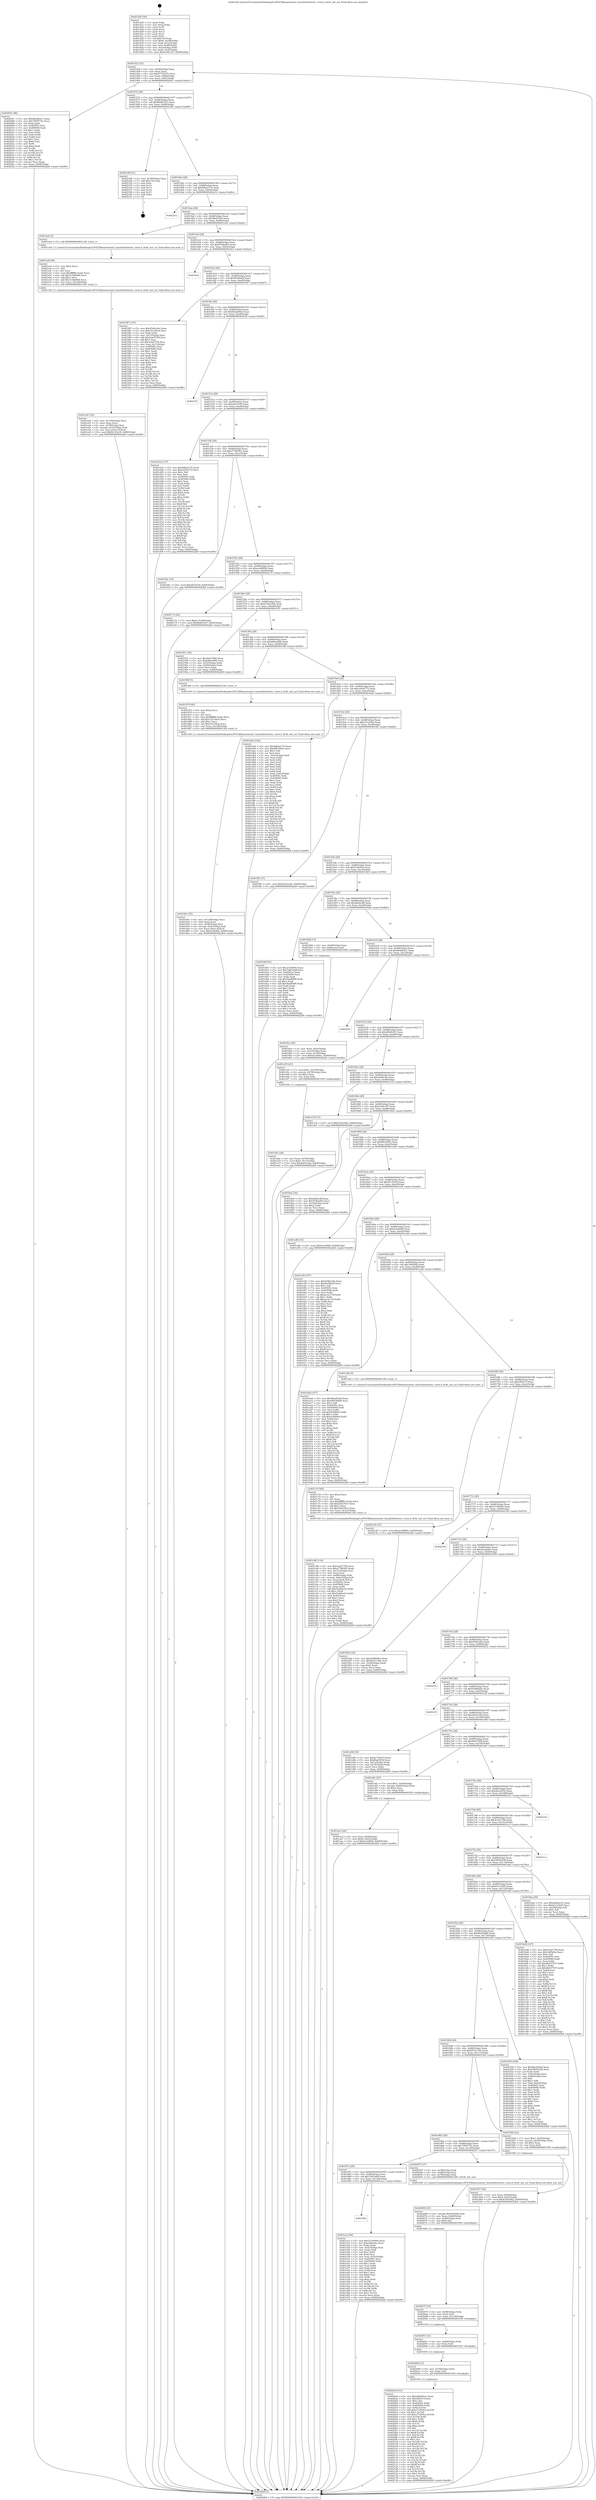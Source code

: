 digraph "0x401420" {
  label = "0x401420 (/mnt/c/Users/mathe/Desktop/tcc/POCII/binaries/extr_linuxfsbtrfstests..ctree.h_btrfs_init_acl_Final-ollvm.out::main(0))"
  labelloc = "t"
  node[shape=record]

  Entry [label="",width=0.3,height=0.3,shape=circle,fillcolor=black,style=filled]
  "0x401452" [label="{
     0x401452 [32]\l
     | [instrs]\l
     &nbsp;&nbsp;0x401452 \<+6\>: mov -0x84(%rbp),%eax\l
     &nbsp;&nbsp;0x401458 \<+2\>: mov %eax,%ecx\l
     &nbsp;&nbsp;0x40145a \<+6\>: sub $0x81752674,%ecx\l
     &nbsp;&nbsp;0x401460 \<+6\>: mov %eax,-0x88(%rbp)\l
     &nbsp;&nbsp;0x401466 \<+6\>: mov %ecx,-0x8c(%rbp)\l
     &nbsp;&nbsp;0x40146c \<+6\>: je 0000000000402001 \<main+0xbe1\>\l
  }"]
  "0x402001" [label="{
     0x402001 [86]\l
     | [instrs]\l
     &nbsp;&nbsp;0x402001 \<+5\>: mov $0xd64d62c1,%eax\l
     &nbsp;&nbsp;0x402006 \<+5\>: mov $0x7956774c,%ecx\l
     &nbsp;&nbsp;0x40200b \<+2\>: xor %edx,%edx\l
     &nbsp;&nbsp;0x40200d \<+7\>: mov 0x40505c,%esi\l
     &nbsp;&nbsp;0x402014 \<+7\>: mov 0x405060,%edi\l
     &nbsp;&nbsp;0x40201b \<+3\>: sub $0x1,%edx\l
     &nbsp;&nbsp;0x40201e \<+3\>: mov %esi,%r8d\l
     &nbsp;&nbsp;0x402021 \<+3\>: add %edx,%r8d\l
     &nbsp;&nbsp;0x402024 \<+4\>: imul %r8d,%esi\l
     &nbsp;&nbsp;0x402028 \<+3\>: and $0x1,%esi\l
     &nbsp;&nbsp;0x40202b \<+3\>: cmp $0x0,%esi\l
     &nbsp;&nbsp;0x40202e \<+4\>: sete %r9b\l
     &nbsp;&nbsp;0x402032 \<+3\>: cmp $0xa,%edi\l
     &nbsp;&nbsp;0x402035 \<+4\>: setl %r10b\l
     &nbsp;&nbsp;0x402039 \<+3\>: mov %r9b,%r11b\l
     &nbsp;&nbsp;0x40203c \<+3\>: and %r10b,%r11b\l
     &nbsp;&nbsp;0x40203f \<+3\>: xor %r10b,%r9b\l
     &nbsp;&nbsp;0x402042 \<+3\>: or %r9b,%r11b\l
     &nbsp;&nbsp;0x402045 \<+4\>: test $0x1,%r11b\l
     &nbsp;&nbsp;0x402049 \<+3\>: cmovne %ecx,%eax\l
     &nbsp;&nbsp;0x40204c \<+6\>: mov %eax,-0x84(%rbp)\l
     &nbsp;&nbsp;0x402052 \<+5\>: jmp 00000000004022b8 \<main+0xe98\>\l
  }"]
  "0x401472" [label="{
     0x401472 [28]\l
     | [instrs]\l
     &nbsp;&nbsp;0x401472 \<+5\>: jmp 0000000000401477 \<main+0x57\>\l
     &nbsp;&nbsp;0x401477 \<+6\>: mov -0x88(%rbp),%eax\l
     &nbsp;&nbsp;0x40147d \<+5\>: sub $0x8bd810e7,%eax\l
     &nbsp;&nbsp;0x401482 \<+6\>: mov %eax,-0x90(%rbp)\l
     &nbsp;&nbsp;0x401488 \<+6\>: je 0000000000402188 \<main+0xd68\>\l
  }"]
  Exit [label="",width=0.3,height=0.3,shape=circle,fillcolor=black,style=filled,peripheries=2]
  "0x402188" [label="{
     0x402188 [21]\l
     | [instrs]\l
     &nbsp;&nbsp;0x402188 \<+3\>: mov -0x38(%rbp),%eax\l
     &nbsp;&nbsp;0x40218b \<+7\>: add $0x118,%rsp\l
     &nbsp;&nbsp;0x402192 \<+1\>: pop %rbx\l
     &nbsp;&nbsp;0x402193 \<+2\>: pop %r12\l
     &nbsp;&nbsp;0x402195 \<+2\>: pop %r13\l
     &nbsp;&nbsp;0x402197 \<+2\>: pop %r14\l
     &nbsp;&nbsp;0x402199 \<+2\>: pop %r15\l
     &nbsp;&nbsp;0x40219b \<+1\>: pop %rbp\l
     &nbsp;&nbsp;0x40219c \<+1\>: ret\l
  }"]
  "0x40148e" [label="{
     0x40148e [28]\l
     | [instrs]\l
     &nbsp;&nbsp;0x40148e \<+5\>: jmp 0000000000401493 \<main+0x73\>\l
     &nbsp;&nbsp;0x401493 \<+6\>: mov -0x88(%rbp),%eax\l
     &nbsp;&nbsp;0x401499 \<+5\>: sub $0x8dba2170,%eax\l
     &nbsp;&nbsp;0x40149e \<+6\>: mov %eax,-0x94(%rbp)\l
     &nbsp;&nbsp;0x4014a4 \<+6\>: je 000000000040221e \<main+0xdfe\>\l
  }"]
  "0x4020a9" [label="{
     0x4020a9 [151]\l
     | [instrs]\l
     &nbsp;&nbsp;0x4020a9 \<+5\>: mov $0xd64d62c1,%eax\l
     &nbsp;&nbsp;0x4020ae \<+5\>: mov $0xe80411f,%esi\l
     &nbsp;&nbsp;0x4020b3 \<+2\>: mov $0x1,%cl\l
     &nbsp;&nbsp;0x4020b5 \<+8\>: mov 0x40505c,%r8d\l
     &nbsp;&nbsp;0x4020bd \<+8\>: mov 0x405060,%r9d\l
     &nbsp;&nbsp;0x4020c5 \<+3\>: mov %r8d,%r10d\l
     &nbsp;&nbsp;0x4020c8 \<+7\>: add $0xa719541a,%r10d\l
     &nbsp;&nbsp;0x4020cf \<+4\>: sub $0x1,%r10d\l
     &nbsp;&nbsp;0x4020d3 \<+7\>: sub $0xa719541a,%r10d\l
     &nbsp;&nbsp;0x4020da \<+4\>: imul %r10d,%r8d\l
     &nbsp;&nbsp;0x4020de \<+4\>: and $0x1,%r8d\l
     &nbsp;&nbsp;0x4020e2 \<+4\>: cmp $0x0,%r8d\l
     &nbsp;&nbsp;0x4020e6 \<+4\>: sete %r11b\l
     &nbsp;&nbsp;0x4020ea \<+4\>: cmp $0xa,%r9d\l
     &nbsp;&nbsp;0x4020ee \<+3\>: setl %bl\l
     &nbsp;&nbsp;0x4020f1 \<+3\>: mov %r11b,%r14b\l
     &nbsp;&nbsp;0x4020f4 \<+4\>: xor $0xff,%r14b\l
     &nbsp;&nbsp;0x4020f8 \<+3\>: mov %bl,%r15b\l
     &nbsp;&nbsp;0x4020fb \<+4\>: xor $0xff,%r15b\l
     &nbsp;&nbsp;0x4020ff \<+3\>: xor $0x1,%cl\l
     &nbsp;&nbsp;0x402102 \<+3\>: mov %r14b,%r12b\l
     &nbsp;&nbsp;0x402105 \<+4\>: and $0xff,%r12b\l
     &nbsp;&nbsp;0x402109 \<+3\>: and %cl,%r11b\l
     &nbsp;&nbsp;0x40210c \<+3\>: mov %r15b,%r13b\l
     &nbsp;&nbsp;0x40210f \<+4\>: and $0xff,%r13b\l
     &nbsp;&nbsp;0x402113 \<+2\>: and %cl,%bl\l
     &nbsp;&nbsp;0x402115 \<+3\>: or %r11b,%r12b\l
     &nbsp;&nbsp;0x402118 \<+3\>: or %bl,%r13b\l
     &nbsp;&nbsp;0x40211b \<+3\>: xor %r13b,%r12b\l
     &nbsp;&nbsp;0x40211e \<+3\>: or %r15b,%r14b\l
     &nbsp;&nbsp;0x402121 \<+4\>: xor $0xff,%r14b\l
     &nbsp;&nbsp;0x402125 \<+3\>: or $0x1,%cl\l
     &nbsp;&nbsp;0x402128 \<+3\>: and %cl,%r14b\l
     &nbsp;&nbsp;0x40212b \<+3\>: or %r14b,%r12b\l
     &nbsp;&nbsp;0x40212e \<+4\>: test $0x1,%r12b\l
     &nbsp;&nbsp;0x402132 \<+3\>: cmovne %esi,%eax\l
     &nbsp;&nbsp;0x402135 \<+6\>: mov %eax,-0x84(%rbp)\l
     &nbsp;&nbsp;0x40213b \<+5\>: jmp 00000000004022b8 \<main+0xe98\>\l
  }"]
  "0x40221e" [label="{
     0x40221e\l
  }", style=dashed]
  "0x4014aa" [label="{
     0x4014aa [28]\l
     | [instrs]\l
     &nbsp;&nbsp;0x4014aa \<+5\>: jmp 00000000004014af \<main+0x8f\>\l
     &nbsp;&nbsp;0x4014af \<+6\>: mov -0x88(%rbp),%eax\l
     &nbsp;&nbsp;0x4014b5 \<+5\>: sub $0x8fad3530,%eax\l
     &nbsp;&nbsp;0x4014ba \<+6\>: mov %eax,-0x98(%rbp)\l
     &nbsp;&nbsp;0x4014c0 \<+6\>: je 0000000000401ea4 \<main+0xa84\>\l
  }"]
  "0x40209d" [label="{
     0x40209d [12]\l
     | [instrs]\l
     &nbsp;&nbsp;0x40209d \<+4\>: mov -0x78(%rbp),%rdx\l
     &nbsp;&nbsp;0x4020a1 \<+3\>: mov %rdx,%rdi\l
     &nbsp;&nbsp;0x4020a4 \<+5\>: call 0000000000401030 \<free@plt\>\l
     | [calls]\l
     &nbsp;&nbsp;0x401030 \{1\} (unknown)\l
  }"]
  "0x401ea4" [label="{
     0x401ea4 [5]\l
     | [instrs]\l
     &nbsp;&nbsp;0x401ea4 \<+5\>: call 0000000000401160 \<next_i\>\l
     | [calls]\l
     &nbsp;&nbsp;0x401160 \{1\} (/mnt/c/Users/mathe/Desktop/tcc/POCII/binaries/extr_linuxfsbtrfstests..ctree.h_btrfs_init_acl_Final-ollvm.out::next_i)\l
  }"]
  "0x4014c6" [label="{
     0x4014c6 [28]\l
     | [instrs]\l
     &nbsp;&nbsp;0x4014c6 \<+5\>: jmp 00000000004014cb \<main+0xab\>\l
     &nbsp;&nbsp;0x4014cb \<+6\>: mov -0x88(%rbp),%eax\l
     &nbsp;&nbsp;0x4014d1 \<+5\>: sub $0x97dba493,%eax\l
     &nbsp;&nbsp;0x4014d6 \<+6\>: mov %eax,-0x9c(%rbp)\l
     &nbsp;&nbsp;0x4014dc \<+6\>: je 00000000004018c2 \<main+0x4a2\>\l
  }"]
  "0x402091" [label="{
     0x402091 [12]\l
     | [instrs]\l
     &nbsp;&nbsp;0x402091 \<+4\>: mov -0x68(%rbp),%rdx\l
     &nbsp;&nbsp;0x402095 \<+3\>: mov %rdx,%rdi\l
     &nbsp;&nbsp;0x402098 \<+5\>: call 0000000000401030 \<free@plt\>\l
     | [calls]\l
     &nbsp;&nbsp;0x401030 \{1\} (unknown)\l
  }"]
  "0x4018c2" [label="{
     0x4018c2\l
  }", style=dashed]
  "0x4014e2" [label="{
     0x4014e2 [28]\l
     | [instrs]\l
     &nbsp;&nbsp;0x4014e2 \<+5\>: jmp 00000000004014e7 \<main+0xc7\>\l
     &nbsp;&nbsp;0x4014e7 \<+6\>: mov -0x88(%rbp),%eax\l
     &nbsp;&nbsp;0x4014ed \<+5\>: sub $0x9b3f0d3f,%eax\l
     &nbsp;&nbsp;0x4014f2 \<+6\>: mov %eax,-0xa0(%rbp)\l
     &nbsp;&nbsp;0x4014f8 \<+6\>: je 0000000000401f87 \<main+0xb67\>\l
  }"]
  "0x40207f" [label="{
     0x40207f [18]\l
     | [instrs]\l
     &nbsp;&nbsp;0x40207f \<+4\>: mov -0x58(%rbp),%rdx\l
     &nbsp;&nbsp;0x402083 \<+3\>: mov %rdx,%rdi\l
     &nbsp;&nbsp;0x402086 \<+6\>: mov %eax,-0x134(%rbp)\l
     &nbsp;&nbsp;0x40208c \<+5\>: call 0000000000401030 \<free@plt\>\l
     | [calls]\l
     &nbsp;&nbsp;0x401030 \{1\} (unknown)\l
  }"]
  "0x401f87" [label="{
     0x401f87 [107]\l
     | [instrs]\l
     &nbsp;&nbsp;0x401f87 \<+5\>: mov $0x4540ce9e,%eax\l
     &nbsp;&nbsp;0x401f8c \<+5\>: mov $0xc51a54e4,%ecx\l
     &nbsp;&nbsp;0x401f91 \<+2\>: xor %edx,%edx\l
     &nbsp;&nbsp;0x401f93 \<+3\>: mov -0x7c(%rbp),%esi\l
     &nbsp;&nbsp;0x401f96 \<+6\>: add $0x4cbd7354,%esi\l
     &nbsp;&nbsp;0x401f9c \<+3\>: add $0x1,%esi\l
     &nbsp;&nbsp;0x401f9f \<+6\>: sub $0x4cbd7354,%esi\l
     &nbsp;&nbsp;0x401fa5 \<+3\>: mov %esi,-0x7c(%rbp)\l
     &nbsp;&nbsp;0x401fa8 \<+7\>: mov 0x40505c,%esi\l
     &nbsp;&nbsp;0x401faf \<+7\>: mov 0x405060,%edi\l
     &nbsp;&nbsp;0x401fb6 \<+3\>: sub $0x1,%edx\l
     &nbsp;&nbsp;0x401fb9 \<+3\>: mov %esi,%r8d\l
     &nbsp;&nbsp;0x401fbc \<+3\>: add %edx,%r8d\l
     &nbsp;&nbsp;0x401fbf \<+4\>: imul %r8d,%esi\l
     &nbsp;&nbsp;0x401fc3 \<+3\>: and $0x1,%esi\l
     &nbsp;&nbsp;0x401fc6 \<+3\>: cmp $0x0,%esi\l
     &nbsp;&nbsp;0x401fc9 \<+4\>: sete %r9b\l
     &nbsp;&nbsp;0x401fcd \<+3\>: cmp $0xa,%edi\l
     &nbsp;&nbsp;0x401fd0 \<+4\>: setl %r10b\l
     &nbsp;&nbsp;0x401fd4 \<+3\>: mov %r9b,%r11b\l
     &nbsp;&nbsp;0x401fd7 \<+3\>: and %r10b,%r11b\l
     &nbsp;&nbsp;0x401fda \<+3\>: xor %r10b,%r9b\l
     &nbsp;&nbsp;0x401fdd \<+3\>: or %r9b,%r11b\l
     &nbsp;&nbsp;0x401fe0 \<+4\>: test $0x1,%r11b\l
     &nbsp;&nbsp;0x401fe4 \<+3\>: cmovne %ecx,%eax\l
     &nbsp;&nbsp;0x401fe7 \<+6\>: mov %eax,-0x84(%rbp)\l
     &nbsp;&nbsp;0x401fed \<+5\>: jmp 00000000004022b8 \<main+0xe98\>\l
  }"]
  "0x4014fe" [label="{
     0x4014fe [28]\l
     | [instrs]\l
     &nbsp;&nbsp;0x4014fe \<+5\>: jmp 0000000000401503 \<main+0xe3\>\l
     &nbsp;&nbsp;0x401503 \<+6\>: mov -0x88(%rbp),%eax\l
     &nbsp;&nbsp;0x401509 \<+5\>: sub $0x9be2b9a6,%eax\l
     &nbsp;&nbsp;0x40150e \<+6\>: mov %eax,-0xa4(%rbp)\l
     &nbsp;&nbsp;0x401514 \<+6\>: je 00000000004021bf \<main+0xd9f\>\l
  }"]
  "0x402068" [label="{
     0x402068 [23]\l
     | [instrs]\l
     &nbsp;&nbsp;0x402068 \<+10\>: movabs $0x4030b6,%rdi\l
     &nbsp;&nbsp;0x402072 \<+3\>: mov %eax,-0x80(%rbp)\l
     &nbsp;&nbsp;0x402075 \<+3\>: mov -0x80(%rbp),%esi\l
     &nbsp;&nbsp;0x402078 \<+2\>: mov $0x0,%al\l
     &nbsp;&nbsp;0x40207a \<+5\>: call 0000000000401040 \<printf@plt\>\l
     | [calls]\l
     &nbsp;&nbsp;0x401040 \{1\} (unknown)\l
  }"]
  "0x4021bf" [label="{
     0x4021bf\l
  }", style=dashed]
  "0x40151a" [label="{
     0x40151a [28]\l
     | [instrs]\l
     &nbsp;&nbsp;0x40151a \<+5\>: jmp 000000000040151f \<main+0xff\>\l
     &nbsp;&nbsp;0x40151f \<+6\>: mov -0x88(%rbp),%eax\l
     &nbsp;&nbsp;0x401525 \<+5\>: sub $0xa0a7dc5f,%eax\l
     &nbsp;&nbsp;0x40152a \<+6\>: mov %eax,-0xa8(%rbp)\l
     &nbsp;&nbsp;0x401530 \<+6\>: je 0000000000401d1b \<main+0x8fb\>\l
  }"]
  "0x401ed1" [label="{
     0x401ed1 [35]\l
     | [instrs]\l
     &nbsp;&nbsp;0x401ed1 \<+6\>: mov -0x130(%rbp),%ecx\l
     &nbsp;&nbsp;0x401ed7 \<+3\>: imul %eax,%ecx\l
     &nbsp;&nbsp;0x401eda \<+4\>: mov -0x78(%rbp),%rsi\l
     &nbsp;&nbsp;0x401ede \<+4\>: movslq -0x7c(%rbp),%rdi\l
     &nbsp;&nbsp;0x401ee2 \<+3\>: mov %ecx,(%rsi,%rdi,4)\l
     &nbsp;&nbsp;0x401ee5 \<+10\>: movl $0xfb118e18,-0x84(%rbp)\l
     &nbsp;&nbsp;0x401eef \<+5\>: jmp 00000000004022b8 \<main+0xe98\>\l
  }"]
  "0x401d1b" [label="{
     0x401d1b [137]\l
     | [instrs]\l
     &nbsp;&nbsp;0x401d1b \<+5\>: mov $0x8dba2170,%eax\l
     &nbsp;&nbsp;0x401d20 \<+5\>: mov $0xc4d3e773,%ecx\l
     &nbsp;&nbsp;0x401d25 \<+2\>: mov $0x1,%dl\l
     &nbsp;&nbsp;0x401d27 \<+2\>: xor %esi,%esi\l
     &nbsp;&nbsp;0x401d29 \<+7\>: mov 0x40505c,%edi\l
     &nbsp;&nbsp;0x401d30 \<+8\>: mov 0x405060,%r8d\l
     &nbsp;&nbsp;0x401d38 \<+3\>: sub $0x1,%esi\l
     &nbsp;&nbsp;0x401d3b \<+3\>: mov %edi,%r9d\l
     &nbsp;&nbsp;0x401d3e \<+3\>: add %esi,%r9d\l
     &nbsp;&nbsp;0x401d41 \<+4\>: imul %r9d,%edi\l
     &nbsp;&nbsp;0x401d45 \<+3\>: and $0x1,%edi\l
     &nbsp;&nbsp;0x401d48 \<+3\>: cmp $0x0,%edi\l
     &nbsp;&nbsp;0x401d4b \<+4\>: sete %r10b\l
     &nbsp;&nbsp;0x401d4f \<+4\>: cmp $0xa,%r8d\l
     &nbsp;&nbsp;0x401d53 \<+4\>: setl %r11b\l
     &nbsp;&nbsp;0x401d57 \<+3\>: mov %r10b,%bl\l
     &nbsp;&nbsp;0x401d5a \<+3\>: xor $0xff,%bl\l
     &nbsp;&nbsp;0x401d5d \<+3\>: mov %r11b,%r14b\l
     &nbsp;&nbsp;0x401d60 \<+4\>: xor $0xff,%r14b\l
     &nbsp;&nbsp;0x401d64 \<+3\>: xor $0x0,%dl\l
     &nbsp;&nbsp;0x401d67 \<+3\>: mov %bl,%r15b\l
     &nbsp;&nbsp;0x401d6a \<+4\>: and $0x0,%r15b\l
     &nbsp;&nbsp;0x401d6e \<+3\>: and %dl,%r10b\l
     &nbsp;&nbsp;0x401d71 \<+3\>: mov %r14b,%r12b\l
     &nbsp;&nbsp;0x401d74 \<+4\>: and $0x0,%r12b\l
     &nbsp;&nbsp;0x401d78 \<+3\>: and %dl,%r11b\l
     &nbsp;&nbsp;0x401d7b \<+3\>: or %r10b,%r15b\l
     &nbsp;&nbsp;0x401d7e \<+3\>: or %r11b,%r12b\l
     &nbsp;&nbsp;0x401d81 \<+3\>: xor %r12b,%r15b\l
     &nbsp;&nbsp;0x401d84 \<+3\>: or %r14b,%bl\l
     &nbsp;&nbsp;0x401d87 \<+3\>: xor $0xff,%bl\l
     &nbsp;&nbsp;0x401d8a \<+3\>: or $0x0,%dl\l
     &nbsp;&nbsp;0x401d8d \<+2\>: and %dl,%bl\l
     &nbsp;&nbsp;0x401d8f \<+3\>: or %bl,%r15b\l
     &nbsp;&nbsp;0x401d92 \<+4\>: test $0x1,%r15b\l
     &nbsp;&nbsp;0x401d96 \<+3\>: cmovne %ecx,%eax\l
     &nbsp;&nbsp;0x401d99 \<+6\>: mov %eax,-0x84(%rbp)\l
     &nbsp;&nbsp;0x401d9f \<+5\>: jmp 00000000004022b8 \<main+0xe98\>\l
  }"]
  "0x401536" [label="{
     0x401536 [28]\l
     | [instrs]\l
     &nbsp;&nbsp;0x401536 \<+5\>: jmp 000000000040153b \<main+0x11b\>\l
     &nbsp;&nbsp;0x40153b \<+6\>: mov -0x88(%rbp),%eax\l
     &nbsp;&nbsp;0x401541 \<+5\>: sub $0xa778b563,%eax\l
     &nbsp;&nbsp;0x401546 \<+6\>: mov %eax,-0xac(%rbp)\l
     &nbsp;&nbsp;0x40154c \<+6\>: je 0000000000401d0c \<main+0x8ec\>\l
  }"]
  "0x401ea9" [label="{
     0x401ea9 [40]\l
     | [instrs]\l
     &nbsp;&nbsp;0x401ea9 \<+5\>: mov $0x2,%ecx\l
     &nbsp;&nbsp;0x401eae \<+1\>: cltd\l
     &nbsp;&nbsp;0x401eaf \<+2\>: idiv %ecx\l
     &nbsp;&nbsp;0x401eb1 \<+6\>: imul $0xfffffffe,%edx,%ecx\l
     &nbsp;&nbsp;0x401eb7 \<+6\>: sub $0x315bb960,%ecx\l
     &nbsp;&nbsp;0x401ebd \<+3\>: add $0x1,%ecx\l
     &nbsp;&nbsp;0x401ec0 \<+6\>: add $0x315bb960,%ecx\l
     &nbsp;&nbsp;0x401ec6 \<+6\>: mov %ecx,-0x130(%rbp)\l
     &nbsp;&nbsp;0x401ecc \<+5\>: call 0000000000401160 \<next_i\>\l
     | [calls]\l
     &nbsp;&nbsp;0x401160 \{1\} (/mnt/c/Users/mathe/Desktop/tcc/POCII/binaries/extr_linuxfsbtrfstests..ctree.h_btrfs_init_acl_Final-ollvm.out::next_i)\l
  }"]
  "0x401d0c" [label="{
     0x401d0c [15]\l
     | [instrs]\l
     &nbsp;&nbsp;0x401d0c \<+10\>: movl $0xa0a7dc5f,-0x84(%rbp)\l
     &nbsp;&nbsp;0x401d16 \<+5\>: jmp 00000000004022b8 \<main+0xe98\>\l
  }"]
  "0x401552" [label="{
     0x401552 [28]\l
     | [instrs]\l
     &nbsp;&nbsp;0x401552 \<+5\>: jmp 0000000000401557 \<main+0x137\>\l
     &nbsp;&nbsp;0x401557 \<+6\>: mov -0x88(%rbp),%eax\l
     &nbsp;&nbsp;0x40155d \<+5\>: sub $0xacd4f894,%eax\l
     &nbsp;&nbsp;0x401562 \<+6\>: mov %eax,-0xb0(%rbp)\l
     &nbsp;&nbsp;0x401568 \<+6\>: je 0000000000402172 \<main+0xd52\>\l
  }"]
  "0x401e6c" [label="{
     0x401e6c [26]\l
     | [instrs]\l
     &nbsp;&nbsp;0x401e6c \<+4\>: mov %rax,-0x78(%rbp)\l
     &nbsp;&nbsp;0x401e70 \<+7\>: movl $0x0,-0x7c(%rbp)\l
     &nbsp;&nbsp;0x401e77 \<+10\>: movl $0x4a631ede,-0x84(%rbp)\l
     &nbsp;&nbsp;0x401e81 \<+5\>: jmp 00000000004022b8 \<main+0xe98\>\l
  }"]
  "0x402172" [label="{
     0x402172 [22]\l
     | [instrs]\l
     &nbsp;&nbsp;0x402172 \<+7\>: movl $0x0,-0x38(%rbp)\l
     &nbsp;&nbsp;0x402179 \<+10\>: movl $0x8bd810e7,-0x84(%rbp)\l
     &nbsp;&nbsp;0x402183 \<+5\>: jmp 00000000004022b8 \<main+0xe98\>\l
  }"]
  "0x40156e" [label="{
     0x40156e [28]\l
     | [instrs]\l
     &nbsp;&nbsp;0x40156e \<+5\>: jmp 0000000000401573 \<main+0x153\>\l
     &nbsp;&nbsp;0x401573 \<+6\>: mov -0x88(%rbp),%eax\l
     &nbsp;&nbsp;0x401579 \<+5\>: sub $0xb7bd1942,%eax\l
     &nbsp;&nbsp;0x40157e \<+6\>: mov %eax,-0xb4(%rbp)\l
     &nbsp;&nbsp;0x401584 \<+6\>: je 0000000000401951 \<main+0x531\>\l
  }"]
  "0x401c98" [label="{
     0x401c98 [116]\l
     | [instrs]\l
     &nbsp;&nbsp;0x401c98 \<+5\>: mov $0x4c20170b,%ecx\l
     &nbsp;&nbsp;0x401c9d \<+5\>: mov $0xa778b563,%edx\l
     &nbsp;&nbsp;0x401ca2 \<+6\>: mov -0x12c(%rbp),%esi\l
     &nbsp;&nbsp;0x401ca8 \<+3\>: imul %eax,%esi\l
     &nbsp;&nbsp;0x401cab \<+4\>: mov -0x68(%rbp),%rdi\l
     &nbsp;&nbsp;0x401caf \<+4\>: movslq -0x6c(%rbp),%r8\l
     &nbsp;&nbsp;0x401cb3 \<+4\>: mov %esi,(%rdi,%r8,4)\l
     &nbsp;&nbsp;0x401cb7 \<+7\>: mov 0x40505c,%eax\l
     &nbsp;&nbsp;0x401cbe \<+7\>: mov 0x405060,%esi\l
     &nbsp;&nbsp;0x401cc5 \<+3\>: mov %eax,%r9d\l
     &nbsp;&nbsp;0x401cc8 \<+7\>: add $0x5ad84e3e,%r9d\l
     &nbsp;&nbsp;0x401ccf \<+4\>: sub $0x1,%r9d\l
     &nbsp;&nbsp;0x401cd3 \<+7\>: sub $0x5ad84e3e,%r9d\l
     &nbsp;&nbsp;0x401cda \<+4\>: imul %r9d,%eax\l
     &nbsp;&nbsp;0x401cde \<+3\>: and $0x1,%eax\l
     &nbsp;&nbsp;0x401ce1 \<+3\>: cmp $0x0,%eax\l
     &nbsp;&nbsp;0x401ce4 \<+4\>: sete %r10b\l
     &nbsp;&nbsp;0x401ce8 \<+3\>: cmp $0xa,%esi\l
     &nbsp;&nbsp;0x401ceb \<+4\>: setl %r11b\l
     &nbsp;&nbsp;0x401cef \<+3\>: mov %r10b,%bl\l
     &nbsp;&nbsp;0x401cf2 \<+3\>: and %r11b,%bl\l
     &nbsp;&nbsp;0x401cf5 \<+3\>: xor %r11b,%r10b\l
     &nbsp;&nbsp;0x401cf8 \<+3\>: or %r10b,%bl\l
     &nbsp;&nbsp;0x401cfb \<+3\>: test $0x1,%bl\l
     &nbsp;&nbsp;0x401cfe \<+3\>: cmovne %edx,%ecx\l
     &nbsp;&nbsp;0x401d01 \<+6\>: mov %ecx,-0x84(%rbp)\l
     &nbsp;&nbsp;0x401d07 \<+5\>: jmp 00000000004022b8 \<main+0xe98\>\l
  }"]
  "0x401951" [label="{
     0x401951 [30]\l
     | [instrs]\l
     &nbsp;&nbsp;0x401951 \<+5\>: mov $0x4b6156fd,%eax\l
     &nbsp;&nbsp;0x401956 \<+5\>: mov $0xb88ee69b,%ecx\l
     &nbsp;&nbsp;0x40195b \<+3\>: mov -0x5c(%rbp),%edx\l
     &nbsp;&nbsp;0x40195e \<+3\>: cmp -0x50(%rbp),%edx\l
     &nbsp;&nbsp;0x401961 \<+3\>: cmovl %ecx,%eax\l
     &nbsp;&nbsp;0x401964 \<+6\>: mov %eax,-0x84(%rbp)\l
     &nbsp;&nbsp;0x40196a \<+5\>: jmp 00000000004022b8 \<main+0xe98\>\l
  }"]
  "0x40158a" [label="{
     0x40158a [28]\l
     | [instrs]\l
     &nbsp;&nbsp;0x40158a \<+5\>: jmp 000000000040158f \<main+0x16f\>\l
     &nbsp;&nbsp;0x40158f \<+6\>: mov -0x88(%rbp),%eax\l
     &nbsp;&nbsp;0x401595 \<+5\>: sub $0xb88ee69b,%eax\l
     &nbsp;&nbsp;0x40159a \<+6\>: mov %eax,-0xb8(%rbp)\l
     &nbsp;&nbsp;0x4015a0 \<+6\>: je 000000000040196f \<main+0x54f\>\l
  }"]
  "0x401c70" [label="{
     0x401c70 [40]\l
     | [instrs]\l
     &nbsp;&nbsp;0x401c70 \<+5\>: mov $0x2,%ecx\l
     &nbsp;&nbsp;0x401c75 \<+1\>: cltd\l
     &nbsp;&nbsp;0x401c76 \<+2\>: idiv %ecx\l
     &nbsp;&nbsp;0x401c78 \<+6\>: imul $0xfffffffe,%edx,%ecx\l
     &nbsp;&nbsp;0x401c7e \<+6\>: add $0x526239c3,%ecx\l
     &nbsp;&nbsp;0x401c84 \<+3\>: add $0x1,%ecx\l
     &nbsp;&nbsp;0x401c87 \<+6\>: sub $0x526239c3,%ecx\l
     &nbsp;&nbsp;0x401c8d \<+6\>: mov %ecx,-0x12c(%rbp)\l
     &nbsp;&nbsp;0x401c93 \<+5\>: call 0000000000401160 \<next_i\>\l
     | [calls]\l
     &nbsp;&nbsp;0x401160 \{1\} (/mnt/c/Users/mathe/Desktop/tcc/POCII/binaries/extr_linuxfsbtrfstests..ctree.h_btrfs_init_acl_Final-ollvm.out::next_i)\l
  }"]
  "0x40196f" [label="{
     0x40196f [5]\l
     | [instrs]\l
     &nbsp;&nbsp;0x40196f \<+5\>: call 0000000000401160 \<next_i\>\l
     | [calls]\l
     &nbsp;&nbsp;0x401160 \{1\} (/mnt/c/Users/mathe/Desktop/tcc/POCII/binaries/extr_linuxfsbtrfstests..ctree.h_btrfs_init_acl_Final-ollvm.out::next_i)\l
  }"]
  "0x4015a6" [label="{
     0x4015a6 [28]\l
     | [instrs]\l
     &nbsp;&nbsp;0x4015a6 \<+5\>: jmp 00000000004015ab \<main+0x18b\>\l
     &nbsp;&nbsp;0x4015ab \<+6\>: mov -0x88(%rbp),%eax\l
     &nbsp;&nbsp;0x4015b1 \<+5\>: sub $0xc4d3e773,%eax\l
     &nbsp;&nbsp;0x4015b6 \<+6\>: mov %eax,-0xbc(%rbp)\l
     &nbsp;&nbsp;0x4015bc \<+6\>: je 0000000000401da4 \<main+0x984\>\l
  }"]
  "0x401aa3" [label="{
     0x401aa3 [26]\l
     | [instrs]\l
     &nbsp;&nbsp;0x401aa3 \<+4\>: mov %rax,-0x68(%rbp)\l
     &nbsp;&nbsp;0x401aa7 \<+7\>: movl $0x0,-0x6c(%rbp)\l
     &nbsp;&nbsp;0x401aae \<+10\>: movl $0xfe3e4849,-0x84(%rbp)\l
     &nbsp;&nbsp;0x401ab8 \<+5\>: jmp 00000000004022b8 \<main+0xe98\>\l
  }"]
  "0x401da4" [label="{
     0x401da4 [162]\l
     | [instrs]\l
     &nbsp;&nbsp;0x401da4 \<+5\>: mov $0x8dba2170,%eax\l
     &nbsp;&nbsp;0x401da9 \<+5\>: mov $0xf8b1640c,%ecx\l
     &nbsp;&nbsp;0x401dae \<+2\>: mov $0x1,%dl\l
     &nbsp;&nbsp;0x401db0 \<+2\>: xor %esi,%esi\l
     &nbsp;&nbsp;0x401db2 \<+3\>: mov -0x6c(%rbp),%edi\l
     &nbsp;&nbsp;0x401db5 \<+3\>: mov %esi,%r8d\l
     &nbsp;&nbsp;0x401db8 \<+3\>: sub %edi,%r8d\l
     &nbsp;&nbsp;0x401dbb \<+2\>: mov %esi,%edi\l
     &nbsp;&nbsp;0x401dbd \<+3\>: sub $0x1,%edi\l
     &nbsp;&nbsp;0x401dc0 \<+3\>: add %edi,%r8d\l
     &nbsp;&nbsp;0x401dc3 \<+2\>: mov %esi,%edi\l
     &nbsp;&nbsp;0x401dc5 \<+3\>: sub %r8d,%edi\l
     &nbsp;&nbsp;0x401dc8 \<+3\>: mov %edi,-0x6c(%rbp)\l
     &nbsp;&nbsp;0x401dcb \<+7\>: mov 0x40505c,%edi\l
     &nbsp;&nbsp;0x401dd2 \<+8\>: mov 0x405060,%r8d\l
     &nbsp;&nbsp;0x401dda \<+3\>: sub $0x1,%esi\l
     &nbsp;&nbsp;0x401ddd \<+3\>: mov %edi,%r9d\l
     &nbsp;&nbsp;0x401de0 \<+3\>: add %esi,%r9d\l
     &nbsp;&nbsp;0x401de3 \<+4\>: imul %r9d,%edi\l
     &nbsp;&nbsp;0x401de7 \<+3\>: and $0x1,%edi\l
     &nbsp;&nbsp;0x401dea \<+3\>: cmp $0x0,%edi\l
     &nbsp;&nbsp;0x401ded \<+4\>: sete %r10b\l
     &nbsp;&nbsp;0x401df1 \<+4\>: cmp $0xa,%r8d\l
     &nbsp;&nbsp;0x401df5 \<+4\>: setl %r11b\l
     &nbsp;&nbsp;0x401df9 \<+3\>: mov %r10b,%bl\l
     &nbsp;&nbsp;0x401dfc \<+3\>: xor $0xff,%bl\l
     &nbsp;&nbsp;0x401dff \<+3\>: mov %r11b,%r14b\l
     &nbsp;&nbsp;0x401e02 \<+4\>: xor $0xff,%r14b\l
     &nbsp;&nbsp;0x401e06 \<+3\>: xor $0x0,%dl\l
     &nbsp;&nbsp;0x401e09 \<+3\>: mov %bl,%r15b\l
     &nbsp;&nbsp;0x401e0c \<+4\>: and $0x0,%r15b\l
     &nbsp;&nbsp;0x401e10 \<+3\>: and %dl,%r10b\l
     &nbsp;&nbsp;0x401e13 \<+3\>: mov %r14b,%r12b\l
     &nbsp;&nbsp;0x401e16 \<+4\>: and $0x0,%r12b\l
     &nbsp;&nbsp;0x401e1a \<+3\>: and %dl,%r11b\l
     &nbsp;&nbsp;0x401e1d \<+3\>: or %r10b,%r15b\l
     &nbsp;&nbsp;0x401e20 \<+3\>: or %r11b,%r12b\l
     &nbsp;&nbsp;0x401e23 \<+3\>: xor %r12b,%r15b\l
     &nbsp;&nbsp;0x401e26 \<+3\>: or %r14b,%bl\l
     &nbsp;&nbsp;0x401e29 \<+3\>: xor $0xff,%bl\l
     &nbsp;&nbsp;0x401e2c \<+3\>: or $0x0,%dl\l
     &nbsp;&nbsp;0x401e2f \<+2\>: and %dl,%bl\l
     &nbsp;&nbsp;0x401e31 \<+3\>: or %bl,%r15b\l
     &nbsp;&nbsp;0x401e34 \<+4\>: test $0x1,%r15b\l
     &nbsp;&nbsp;0x401e38 \<+3\>: cmovne %ecx,%eax\l
     &nbsp;&nbsp;0x401e3b \<+6\>: mov %eax,-0x84(%rbp)\l
     &nbsp;&nbsp;0x401e41 \<+5\>: jmp 00000000004022b8 \<main+0xe98\>\l
  }"]
  "0x4015c2" [label="{
     0x4015c2 [28]\l
     | [instrs]\l
     &nbsp;&nbsp;0x4015c2 \<+5\>: jmp 00000000004015c7 \<main+0x1a7\>\l
     &nbsp;&nbsp;0x4015c7 \<+6\>: mov -0x88(%rbp),%eax\l
     &nbsp;&nbsp;0x4015cd \<+5\>: sub $0xc51a54e4,%eax\l
     &nbsp;&nbsp;0x4015d2 \<+6\>: mov %eax,-0xc0(%rbp)\l
     &nbsp;&nbsp;0x4015d8 \<+6\>: je 0000000000401ff2 \<main+0xbd2\>\l
  }"]
  "0x40189a" [label="{
     0x40189a\l
  }", style=dashed]
  "0x401ff2" [label="{
     0x401ff2 [15]\l
     | [instrs]\l
     &nbsp;&nbsp;0x401ff2 \<+10\>: movl $0x4a631ede,-0x84(%rbp)\l
     &nbsp;&nbsp;0x401ffc \<+5\>: jmp 00000000004022b8 \<main+0xe98\>\l
  }"]
  "0x4015de" [label="{
     0x4015de [28]\l
     | [instrs]\l
     &nbsp;&nbsp;0x4015de \<+5\>: jmp 00000000004015e3 \<main+0x1c3\>\l
     &nbsp;&nbsp;0x4015e3 \<+6\>: mov -0x88(%rbp),%eax\l
     &nbsp;&nbsp;0x4015e9 \<+5\>: sub $0xd14fcf02,%eax\l
     &nbsp;&nbsp;0x4015ee \<+6\>: mov %eax,-0xc4(%rbp)\l
     &nbsp;&nbsp;0x4015f4 \<+6\>: je 00000000004019bf \<main+0x59f\>\l
  }"]
  "0x401a1a" [label="{
     0x401a1a [99]\l
     | [instrs]\l
     &nbsp;&nbsp;0x401a1a \<+5\>: mov $0x231f4000,%eax\l
     &nbsp;&nbsp;0x401a1f \<+5\>: mov $0xeafdec6e,%ecx\l
     &nbsp;&nbsp;0x401a24 \<+2\>: xor %edx,%edx\l
     &nbsp;&nbsp;0x401a26 \<+3\>: mov -0x5c(%rbp),%esi\l
     &nbsp;&nbsp;0x401a29 \<+2\>: mov %edx,%edi\l
     &nbsp;&nbsp;0x401a2b \<+3\>: sub $0x1,%edi\l
     &nbsp;&nbsp;0x401a2e \<+2\>: sub %edi,%esi\l
     &nbsp;&nbsp;0x401a30 \<+3\>: mov %esi,-0x5c(%rbp)\l
     &nbsp;&nbsp;0x401a33 \<+7\>: mov 0x40505c,%esi\l
     &nbsp;&nbsp;0x401a3a \<+7\>: mov 0x405060,%edi\l
     &nbsp;&nbsp;0x401a41 \<+3\>: sub $0x1,%edx\l
     &nbsp;&nbsp;0x401a44 \<+3\>: mov %esi,%r8d\l
     &nbsp;&nbsp;0x401a47 \<+3\>: add %edx,%r8d\l
     &nbsp;&nbsp;0x401a4a \<+4\>: imul %r8d,%esi\l
     &nbsp;&nbsp;0x401a4e \<+3\>: and $0x1,%esi\l
     &nbsp;&nbsp;0x401a51 \<+3\>: cmp $0x0,%esi\l
     &nbsp;&nbsp;0x401a54 \<+4\>: sete %r9b\l
     &nbsp;&nbsp;0x401a58 \<+3\>: cmp $0xa,%edi\l
     &nbsp;&nbsp;0x401a5b \<+4\>: setl %r10b\l
     &nbsp;&nbsp;0x401a5f \<+3\>: mov %r9b,%r11b\l
     &nbsp;&nbsp;0x401a62 \<+3\>: and %r10b,%r11b\l
     &nbsp;&nbsp;0x401a65 \<+3\>: xor %r10b,%r9b\l
     &nbsp;&nbsp;0x401a68 \<+3\>: or %r9b,%r11b\l
     &nbsp;&nbsp;0x401a6b \<+4\>: test $0x1,%r11b\l
     &nbsp;&nbsp;0x401a6f \<+3\>: cmovne %ecx,%eax\l
     &nbsp;&nbsp;0x401a72 \<+6\>: mov %eax,-0x84(%rbp)\l
     &nbsp;&nbsp;0x401a78 \<+5\>: jmp 00000000004022b8 \<main+0xe98\>\l
  }"]
  "0x4019bf" [label="{
     0x4019bf [91]\l
     | [instrs]\l
     &nbsp;&nbsp;0x4019bf \<+5\>: mov $0x231f4000,%eax\l
     &nbsp;&nbsp;0x4019c4 \<+5\>: mov $0x7dd7a8df,%ecx\l
     &nbsp;&nbsp;0x4019c9 \<+7\>: mov 0x40505c,%edx\l
     &nbsp;&nbsp;0x4019d0 \<+7\>: mov 0x405060,%esi\l
     &nbsp;&nbsp;0x4019d7 \<+2\>: mov %edx,%edi\l
     &nbsp;&nbsp;0x4019d9 \<+6\>: sub $0x5ba80bf0,%edi\l
     &nbsp;&nbsp;0x4019df \<+3\>: sub $0x1,%edi\l
     &nbsp;&nbsp;0x4019e2 \<+6\>: add $0x5ba80bf0,%edi\l
     &nbsp;&nbsp;0x4019e8 \<+3\>: imul %edi,%edx\l
     &nbsp;&nbsp;0x4019eb \<+3\>: and $0x1,%edx\l
     &nbsp;&nbsp;0x4019ee \<+3\>: cmp $0x0,%edx\l
     &nbsp;&nbsp;0x4019f1 \<+4\>: sete %r8b\l
     &nbsp;&nbsp;0x4019f5 \<+3\>: cmp $0xa,%esi\l
     &nbsp;&nbsp;0x4019f8 \<+4\>: setl %r9b\l
     &nbsp;&nbsp;0x4019fc \<+3\>: mov %r8b,%r10b\l
     &nbsp;&nbsp;0x4019ff \<+3\>: and %r9b,%r10b\l
     &nbsp;&nbsp;0x401a02 \<+3\>: xor %r9b,%r8b\l
     &nbsp;&nbsp;0x401a05 \<+3\>: or %r8b,%r10b\l
     &nbsp;&nbsp;0x401a08 \<+4\>: test $0x1,%r10b\l
     &nbsp;&nbsp;0x401a0c \<+3\>: cmovne %ecx,%eax\l
     &nbsp;&nbsp;0x401a0f \<+6\>: mov %eax,-0x84(%rbp)\l
     &nbsp;&nbsp;0x401a15 \<+5\>: jmp 00000000004022b8 \<main+0xe98\>\l
  }"]
  "0x4015fa" [label="{
     0x4015fa [28]\l
     | [instrs]\l
     &nbsp;&nbsp;0x4015fa \<+5\>: jmp 00000000004015ff \<main+0x1df\>\l
     &nbsp;&nbsp;0x4015ff \<+6\>: mov -0x88(%rbp),%eax\l
     &nbsp;&nbsp;0x401605 \<+5\>: sub $0xd626c2ff,%eax\l
     &nbsp;&nbsp;0x40160a \<+6\>: mov %eax,-0xc8(%rbp)\l
     &nbsp;&nbsp;0x401610 \<+6\>: je 00000000004018dd \<main+0x4bd\>\l
  }"]
  "0x40187e" [label="{
     0x40187e [28]\l
     | [instrs]\l
     &nbsp;&nbsp;0x40187e \<+5\>: jmp 0000000000401883 \<main+0x463\>\l
     &nbsp;&nbsp;0x401883 \<+6\>: mov -0x88(%rbp),%eax\l
     &nbsp;&nbsp;0x401889 \<+5\>: sub $0x7dd7a8df,%eax\l
     &nbsp;&nbsp;0x40188e \<+6\>: mov %eax,-0x124(%rbp)\l
     &nbsp;&nbsp;0x401894 \<+6\>: je 0000000000401a1a \<main+0x5fa\>\l
  }"]
  "0x4018dd" [label="{
     0x4018dd [13]\l
     | [instrs]\l
     &nbsp;&nbsp;0x4018dd \<+4\>: mov -0x48(%rbp),%rax\l
     &nbsp;&nbsp;0x4018e1 \<+4\>: mov 0x8(%rax),%rdi\l
     &nbsp;&nbsp;0x4018e5 \<+5\>: call 0000000000401060 \<atoi@plt\>\l
     | [calls]\l
     &nbsp;&nbsp;0x401060 \{1\} (unknown)\l
  }"]
  "0x401616" [label="{
     0x401616 [28]\l
     | [instrs]\l
     &nbsp;&nbsp;0x401616 \<+5\>: jmp 000000000040161b \<main+0x1fb\>\l
     &nbsp;&nbsp;0x40161b \<+6\>: mov -0x88(%rbp),%eax\l
     &nbsp;&nbsp;0x401621 \<+5\>: sub $0xd64d62c1,%eax\l
     &nbsp;&nbsp;0x401626 \<+6\>: mov %eax,-0xcc(%rbp)\l
     &nbsp;&nbsp;0x40162c \<+6\>: je 000000000040225c \<main+0xe3c\>\l
  }"]
  "0x402057" [label="{
     0x402057 [17]\l
     | [instrs]\l
     &nbsp;&nbsp;0x402057 \<+4\>: mov -0x58(%rbp),%rdi\l
     &nbsp;&nbsp;0x40205b \<+4\>: mov -0x68(%rbp),%rsi\l
     &nbsp;&nbsp;0x40205f \<+4\>: mov -0x78(%rbp),%rdx\l
     &nbsp;&nbsp;0x402063 \<+5\>: call 0000000000401400 \<btrfs_init_acl\>\l
     | [calls]\l
     &nbsp;&nbsp;0x401400 \{1\} (/mnt/c/Users/mathe/Desktop/tcc/POCII/binaries/extr_linuxfsbtrfstests..ctree.h_btrfs_init_acl_Final-ollvm.out::btrfs_init_acl)\l
  }"]
  "0x40225c" [label="{
     0x40225c\l
  }", style=dashed]
  "0x401632" [label="{
     0x401632 [28]\l
     | [instrs]\l
     &nbsp;&nbsp;0x401632 \<+5\>: jmp 0000000000401637 \<main+0x217\>\l
     &nbsp;&nbsp;0x401637 \<+6\>: mov -0x88(%rbp),%eax\l
     &nbsp;&nbsp;0x40163d \<+5\>: sub $0xe86e9c91,%eax\l
     &nbsp;&nbsp;0x401642 \<+6\>: mov %eax,-0xd0(%rbp)\l
     &nbsp;&nbsp;0x401648 \<+6\>: je 0000000000401e55 \<main+0xa35\>\l
  }"]
  "0x40199c" [label="{
     0x40199c [35]\l
     | [instrs]\l
     &nbsp;&nbsp;0x40199c \<+6\>: mov -0x128(%rbp),%ecx\l
     &nbsp;&nbsp;0x4019a2 \<+3\>: imul %eax,%ecx\l
     &nbsp;&nbsp;0x4019a5 \<+4\>: mov -0x58(%rbp),%rsi\l
     &nbsp;&nbsp;0x4019a9 \<+4\>: movslq -0x5c(%rbp),%rdi\l
     &nbsp;&nbsp;0x4019ad \<+3\>: mov %ecx,(%rsi,%rdi,4)\l
     &nbsp;&nbsp;0x4019b0 \<+10\>: movl $0xd14fcf02,-0x84(%rbp)\l
     &nbsp;&nbsp;0x4019ba \<+5\>: jmp 00000000004022b8 \<main+0xe98\>\l
  }"]
  "0x401e55" [label="{
     0x401e55 [23]\l
     | [instrs]\l
     &nbsp;&nbsp;0x401e55 \<+7\>: movl $0x1,-0x70(%rbp)\l
     &nbsp;&nbsp;0x401e5c \<+4\>: movslq -0x70(%rbp),%rax\l
     &nbsp;&nbsp;0x401e60 \<+4\>: shl $0x2,%rax\l
     &nbsp;&nbsp;0x401e64 \<+3\>: mov %rax,%rdi\l
     &nbsp;&nbsp;0x401e67 \<+5\>: call 0000000000401050 \<malloc@plt\>\l
     | [calls]\l
     &nbsp;&nbsp;0x401050 \{1\} (unknown)\l
  }"]
  "0x40164e" [label="{
     0x40164e [28]\l
     | [instrs]\l
     &nbsp;&nbsp;0x40164e \<+5\>: jmp 0000000000401653 \<main+0x233\>\l
     &nbsp;&nbsp;0x401653 \<+6\>: mov -0x88(%rbp),%eax\l
     &nbsp;&nbsp;0x401659 \<+5\>: sub $0xeafdec6e,%eax\l
     &nbsp;&nbsp;0x40165e \<+6\>: mov %eax,-0xd4(%rbp)\l
     &nbsp;&nbsp;0x401664 \<+6\>: je 0000000000401a7d \<main+0x65d\>\l
  }"]
  "0x401974" [label="{
     0x401974 [40]\l
     | [instrs]\l
     &nbsp;&nbsp;0x401974 \<+5\>: mov $0x2,%ecx\l
     &nbsp;&nbsp;0x401979 \<+1\>: cltd\l
     &nbsp;&nbsp;0x40197a \<+2\>: idiv %ecx\l
     &nbsp;&nbsp;0x40197c \<+6\>: imul $0xfffffffe,%edx,%ecx\l
     &nbsp;&nbsp;0x401982 \<+6\>: add $0x15c1043a,%ecx\l
     &nbsp;&nbsp;0x401988 \<+3\>: add $0x1,%ecx\l
     &nbsp;&nbsp;0x40198b \<+6\>: sub $0x15c1043a,%ecx\l
     &nbsp;&nbsp;0x401991 \<+6\>: mov %ecx,-0x128(%rbp)\l
     &nbsp;&nbsp;0x401997 \<+5\>: call 0000000000401160 \<next_i\>\l
     | [calls]\l
     &nbsp;&nbsp;0x401160 \{1\} (/mnt/c/Users/mathe/Desktop/tcc/POCII/binaries/extr_linuxfsbtrfstests..ctree.h_btrfs_init_acl_Final-ollvm.out::next_i)\l
  }"]
  "0x401a7d" [label="{
     0x401a7d [15]\l
     | [instrs]\l
     &nbsp;&nbsp;0x401a7d \<+10\>: movl $0xb7bd1942,-0x84(%rbp)\l
     &nbsp;&nbsp;0x401a87 \<+5\>: jmp 00000000004022b8 \<main+0xe98\>\l
  }"]
  "0x40166a" [label="{
     0x40166a [28]\l
     | [instrs]\l
     &nbsp;&nbsp;0x40166a \<+5\>: jmp 000000000040166f \<main+0x24f\>\l
     &nbsp;&nbsp;0x40166f \<+6\>: mov -0x88(%rbp),%eax\l
     &nbsp;&nbsp;0x401675 \<+5\>: sub $0xec081c87,%eax\l
     &nbsp;&nbsp;0x40167a \<+6\>: mov %eax,-0xd8(%rbp)\l
     &nbsp;&nbsp;0x401680 \<+6\>: je 00000000004018a4 \<main+0x484\>\l
  }"]
  "0x401937" [label="{
     0x401937 [26]\l
     | [instrs]\l
     &nbsp;&nbsp;0x401937 \<+4\>: mov %rax,-0x58(%rbp)\l
     &nbsp;&nbsp;0x40193b \<+7\>: movl $0x0,-0x5c(%rbp)\l
     &nbsp;&nbsp;0x401942 \<+10\>: movl $0xb7bd1942,-0x84(%rbp)\l
     &nbsp;&nbsp;0x40194c \<+5\>: jmp 00000000004022b8 \<main+0xe98\>\l
  }"]
  "0x4018a4" [label="{
     0x4018a4 [30]\l
     | [instrs]\l
     &nbsp;&nbsp;0x4018a4 \<+5\>: mov $0xd626c2ff,%eax\l
     &nbsp;&nbsp;0x4018a9 \<+5\>: mov $0x97dba493,%ecx\l
     &nbsp;&nbsp;0x4018ae \<+3\>: mov -0x34(%rbp),%edx\l
     &nbsp;&nbsp;0x4018b1 \<+3\>: cmp $0x2,%edx\l
     &nbsp;&nbsp;0x4018b4 \<+3\>: cmovne %ecx,%eax\l
     &nbsp;&nbsp;0x4018b7 \<+6\>: mov %eax,-0x84(%rbp)\l
     &nbsp;&nbsp;0x4018bd \<+5\>: jmp 00000000004022b8 \<main+0xe98\>\l
  }"]
  "0x401686" [label="{
     0x401686 [28]\l
     | [instrs]\l
     &nbsp;&nbsp;0x401686 \<+5\>: jmp 000000000040168b \<main+0x26b\>\l
     &nbsp;&nbsp;0x40168b \<+6\>: mov -0x88(%rbp),%eax\l
     &nbsp;&nbsp;0x401691 \<+5\>: sub $0xf8b1640c,%eax\l
     &nbsp;&nbsp;0x401696 \<+6\>: mov %eax,-0xdc(%rbp)\l
     &nbsp;&nbsp;0x40169c \<+6\>: je 0000000000401e46 \<main+0xa26\>\l
  }"]
  "0x4022b8" [label="{
     0x4022b8 [5]\l
     | [instrs]\l
     &nbsp;&nbsp;0x4022b8 \<+5\>: jmp 0000000000401452 \<main+0x32\>\l
  }"]
  "0x401420" [label="{
     0x401420 [50]\l
     | [instrs]\l
     &nbsp;&nbsp;0x401420 \<+1\>: push %rbp\l
     &nbsp;&nbsp;0x401421 \<+3\>: mov %rsp,%rbp\l
     &nbsp;&nbsp;0x401424 \<+2\>: push %r15\l
     &nbsp;&nbsp;0x401426 \<+2\>: push %r14\l
     &nbsp;&nbsp;0x401428 \<+2\>: push %r13\l
     &nbsp;&nbsp;0x40142a \<+2\>: push %r12\l
     &nbsp;&nbsp;0x40142c \<+1\>: push %rbx\l
     &nbsp;&nbsp;0x40142d \<+7\>: sub $0x118,%rsp\l
     &nbsp;&nbsp;0x401434 \<+7\>: movl $0x0,-0x38(%rbp)\l
     &nbsp;&nbsp;0x40143b \<+3\>: mov %edi,-0x3c(%rbp)\l
     &nbsp;&nbsp;0x40143e \<+4\>: mov %rsi,-0x48(%rbp)\l
     &nbsp;&nbsp;0x401442 \<+3\>: mov -0x3c(%rbp),%edi\l
     &nbsp;&nbsp;0x401445 \<+3\>: mov %edi,-0x34(%rbp)\l
     &nbsp;&nbsp;0x401448 \<+10\>: movl $0xec081c87,-0x84(%rbp)\l
  }"]
  "0x4018ea" [label="{
     0x4018ea [24]\l
     | [instrs]\l
     &nbsp;&nbsp;0x4018ea \<+3\>: mov %eax,-0x4c(%rbp)\l
     &nbsp;&nbsp;0x4018ed \<+3\>: mov -0x4c(%rbp),%eax\l
     &nbsp;&nbsp;0x4018f0 \<+3\>: mov %eax,-0x30(%rbp)\l
     &nbsp;&nbsp;0x4018f3 \<+10\>: movl $0x42ca60ec,-0x84(%rbp)\l
     &nbsp;&nbsp;0x4018fd \<+5\>: jmp 00000000004022b8 \<main+0xe98\>\l
  }"]
  "0x401862" [label="{
     0x401862 [28]\l
     | [instrs]\l
     &nbsp;&nbsp;0x401862 \<+5\>: jmp 0000000000401867 \<main+0x447\>\l
     &nbsp;&nbsp;0x401867 \<+6\>: mov -0x88(%rbp),%eax\l
     &nbsp;&nbsp;0x40186d \<+5\>: sub $0x7956774c,%eax\l
     &nbsp;&nbsp;0x401872 \<+6\>: mov %eax,-0x120(%rbp)\l
     &nbsp;&nbsp;0x401878 \<+6\>: je 0000000000402057 \<main+0xc37\>\l
  }"]
  "0x401e46" [label="{
     0x401e46 [15]\l
     | [instrs]\l
     &nbsp;&nbsp;0x401e46 \<+10\>: movl $0xfe3e4849,-0x84(%rbp)\l
     &nbsp;&nbsp;0x401e50 \<+5\>: jmp 00000000004022b8 \<main+0xe98\>\l
  }"]
  "0x4016a2" [label="{
     0x4016a2 [28]\l
     | [instrs]\l
     &nbsp;&nbsp;0x4016a2 \<+5\>: jmp 00000000004016a7 \<main+0x287\>\l
     &nbsp;&nbsp;0x4016a7 \<+6\>: mov -0x88(%rbp),%eax\l
     &nbsp;&nbsp;0x4016ad \<+5\>: sub $0xfb118e18,%eax\l
     &nbsp;&nbsp;0x4016b2 \<+6\>: mov %eax,-0xe0(%rbp)\l
     &nbsp;&nbsp;0x4016b8 \<+6\>: je 0000000000401ef4 \<main+0xad4\>\l
  }"]
  "0x401920" [label="{
     0x401920 [23]\l
     | [instrs]\l
     &nbsp;&nbsp;0x401920 \<+7\>: movl $0x1,-0x50(%rbp)\l
     &nbsp;&nbsp;0x401927 \<+4\>: movslq -0x50(%rbp),%rax\l
     &nbsp;&nbsp;0x40192b \<+4\>: shl $0x2,%rax\l
     &nbsp;&nbsp;0x40192f \<+3\>: mov %rax,%rdi\l
     &nbsp;&nbsp;0x401932 \<+5\>: call 0000000000401050 \<malloc@plt\>\l
     | [calls]\l
     &nbsp;&nbsp;0x401050 \{1\} (unknown)\l
  }"]
  "0x401ef4" [label="{
     0x401ef4 [147]\l
     | [instrs]\l
     &nbsp;&nbsp;0x401ef4 \<+5\>: mov $0x4540ce9e,%eax\l
     &nbsp;&nbsp;0x401ef9 \<+5\>: mov $0x9b3f0d3f,%ecx\l
     &nbsp;&nbsp;0x401efe \<+2\>: mov $0x1,%dl\l
     &nbsp;&nbsp;0x401f00 \<+7\>: mov 0x40505c,%esi\l
     &nbsp;&nbsp;0x401f07 \<+7\>: mov 0x405060,%edi\l
     &nbsp;&nbsp;0x401f0e \<+3\>: mov %esi,%r8d\l
     &nbsp;&nbsp;0x401f11 \<+7\>: sub $0xaa12c73f,%r8d\l
     &nbsp;&nbsp;0x401f18 \<+4\>: sub $0x1,%r8d\l
     &nbsp;&nbsp;0x401f1c \<+7\>: add $0xaa12c73f,%r8d\l
     &nbsp;&nbsp;0x401f23 \<+4\>: imul %r8d,%esi\l
     &nbsp;&nbsp;0x401f27 \<+3\>: and $0x1,%esi\l
     &nbsp;&nbsp;0x401f2a \<+3\>: cmp $0x0,%esi\l
     &nbsp;&nbsp;0x401f2d \<+4\>: sete %r9b\l
     &nbsp;&nbsp;0x401f31 \<+3\>: cmp $0xa,%edi\l
     &nbsp;&nbsp;0x401f34 \<+4\>: setl %r10b\l
     &nbsp;&nbsp;0x401f38 \<+3\>: mov %r9b,%r11b\l
     &nbsp;&nbsp;0x401f3b \<+4\>: xor $0xff,%r11b\l
     &nbsp;&nbsp;0x401f3f \<+3\>: mov %r10b,%bl\l
     &nbsp;&nbsp;0x401f42 \<+3\>: xor $0xff,%bl\l
     &nbsp;&nbsp;0x401f45 \<+3\>: xor $0x0,%dl\l
     &nbsp;&nbsp;0x401f48 \<+3\>: mov %r11b,%r14b\l
     &nbsp;&nbsp;0x401f4b \<+4\>: and $0x0,%r14b\l
     &nbsp;&nbsp;0x401f4f \<+3\>: and %dl,%r9b\l
     &nbsp;&nbsp;0x401f52 \<+3\>: mov %bl,%r15b\l
     &nbsp;&nbsp;0x401f55 \<+4\>: and $0x0,%r15b\l
     &nbsp;&nbsp;0x401f59 \<+3\>: and %dl,%r10b\l
     &nbsp;&nbsp;0x401f5c \<+3\>: or %r9b,%r14b\l
     &nbsp;&nbsp;0x401f5f \<+3\>: or %r10b,%r15b\l
     &nbsp;&nbsp;0x401f62 \<+3\>: xor %r15b,%r14b\l
     &nbsp;&nbsp;0x401f65 \<+3\>: or %bl,%r11b\l
     &nbsp;&nbsp;0x401f68 \<+4\>: xor $0xff,%r11b\l
     &nbsp;&nbsp;0x401f6c \<+3\>: or $0x0,%dl\l
     &nbsp;&nbsp;0x401f6f \<+3\>: and %dl,%r11b\l
     &nbsp;&nbsp;0x401f72 \<+3\>: or %r11b,%r14b\l
     &nbsp;&nbsp;0x401f75 \<+4\>: test $0x1,%r14b\l
     &nbsp;&nbsp;0x401f79 \<+3\>: cmovne %ecx,%eax\l
     &nbsp;&nbsp;0x401f7c \<+6\>: mov %eax,-0x84(%rbp)\l
     &nbsp;&nbsp;0x401f82 \<+5\>: jmp 00000000004022b8 \<main+0xe98\>\l
  }"]
  "0x4016be" [label="{
     0x4016be [28]\l
     | [instrs]\l
     &nbsp;&nbsp;0x4016be \<+5\>: jmp 00000000004016c3 \<main+0x2a3\>\l
     &nbsp;&nbsp;0x4016c3 \<+6\>: mov -0x88(%rbp),%eax\l
     &nbsp;&nbsp;0x4016c9 \<+5\>: sub $0xfe3e4849,%eax\l
     &nbsp;&nbsp;0x4016ce \<+6\>: mov %eax,-0xe4(%rbp)\l
     &nbsp;&nbsp;0x4016d4 \<+6\>: je 0000000000401abd \<main+0x69d\>\l
  }"]
  "0x401846" [label="{
     0x401846 [28]\l
     | [instrs]\l
     &nbsp;&nbsp;0x401846 \<+5\>: jmp 000000000040184b \<main+0x42b\>\l
     &nbsp;&nbsp;0x40184b \<+6\>: mov -0x88(%rbp),%eax\l
     &nbsp;&nbsp;0x401851 \<+5\>: sub $0x6912139a,%eax\l
     &nbsp;&nbsp;0x401856 \<+6\>: mov %eax,-0x11c(%rbp)\l
     &nbsp;&nbsp;0x40185c \<+6\>: je 0000000000401920 \<main+0x500\>\l
  }"]
  "0x401abd" [label="{
     0x401abd [147]\l
     | [instrs]\l
     &nbsp;&nbsp;0x401abd \<+5\>: mov $0x9be2b9a6,%eax\l
     &nbsp;&nbsp;0x401ac2 \<+5\>: mov $0x68d36dd9,%ecx\l
     &nbsp;&nbsp;0x401ac7 \<+2\>: mov $0x1,%dl\l
     &nbsp;&nbsp;0x401ac9 \<+7\>: mov 0x40505c,%esi\l
     &nbsp;&nbsp;0x401ad0 \<+7\>: mov 0x405060,%edi\l
     &nbsp;&nbsp;0x401ad7 \<+3\>: mov %esi,%r8d\l
     &nbsp;&nbsp;0x401ada \<+7\>: sub $0xd18d6d4,%r8d\l
     &nbsp;&nbsp;0x401ae1 \<+4\>: sub $0x1,%r8d\l
     &nbsp;&nbsp;0x401ae5 \<+7\>: add $0xd18d6d4,%r8d\l
     &nbsp;&nbsp;0x401aec \<+4\>: imul %r8d,%esi\l
     &nbsp;&nbsp;0x401af0 \<+3\>: and $0x1,%esi\l
     &nbsp;&nbsp;0x401af3 \<+3\>: cmp $0x0,%esi\l
     &nbsp;&nbsp;0x401af6 \<+4\>: sete %r9b\l
     &nbsp;&nbsp;0x401afa \<+3\>: cmp $0xa,%edi\l
     &nbsp;&nbsp;0x401afd \<+4\>: setl %r10b\l
     &nbsp;&nbsp;0x401b01 \<+3\>: mov %r9b,%r11b\l
     &nbsp;&nbsp;0x401b04 \<+4\>: xor $0xff,%r11b\l
     &nbsp;&nbsp;0x401b08 \<+3\>: mov %r10b,%bl\l
     &nbsp;&nbsp;0x401b0b \<+3\>: xor $0xff,%bl\l
     &nbsp;&nbsp;0x401b0e \<+3\>: xor $0x1,%dl\l
     &nbsp;&nbsp;0x401b11 \<+3\>: mov %r11b,%r14b\l
     &nbsp;&nbsp;0x401b14 \<+4\>: and $0xff,%r14b\l
     &nbsp;&nbsp;0x401b18 \<+3\>: and %dl,%r9b\l
     &nbsp;&nbsp;0x401b1b \<+3\>: mov %bl,%r15b\l
     &nbsp;&nbsp;0x401b1e \<+4\>: and $0xff,%r15b\l
     &nbsp;&nbsp;0x401b22 \<+3\>: and %dl,%r10b\l
     &nbsp;&nbsp;0x401b25 \<+3\>: or %r9b,%r14b\l
     &nbsp;&nbsp;0x401b28 \<+3\>: or %r10b,%r15b\l
     &nbsp;&nbsp;0x401b2b \<+3\>: xor %r15b,%r14b\l
     &nbsp;&nbsp;0x401b2e \<+3\>: or %bl,%r11b\l
     &nbsp;&nbsp;0x401b31 \<+4\>: xor $0xff,%r11b\l
     &nbsp;&nbsp;0x401b35 \<+3\>: or $0x1,%dl\l
     &nbsp;&nbsp;0x401b38 \<+3\>: and %dl,%r11b\l
     &nbsp;&nbsp;0x401b3b \<+3\>: or %r11b,%r14b\l
     &nbsp;&nbsp;0x401b3e \<+4\>: test $0x1,%r14b\l
     &nbsp;&nbsp;0x401b42 \<+3\>: cmovne %ecx,%eax\l
     &nbsp;&nbsp;0x401b45 \<+6\>: mov %eax,-0x84(%rbp)\l
     &nbsp;&nbsp;0x401b4b \<+5\>: jmp 00000000004022b8 \<main+0xe98\>\l
  }"]
  "0x4016da" [label="{
     0x4016da [28]\l
     | [instrs]\l
     &nbsp;&nbsp;0x4016da \<+5\>: jmp 00000000004016df \<main+0x2bf\>\l
     &nbsp;&nbsp;0x4016df \<+6\>: mov -0x88(%rbp),%eax\l
     &nbsp;&nbsp;0x4016e5 \<+5\>: sub $0x1d85d9a,%eax\l
     &nbsp;&nbsp;0x4016ea \<+6\>: mov %eax,-0xe8(%rbp)\l
     &nbsp;&nbsp;0x4016f0 \<+6\>: je 0000000000401c6b \<main+0x84b\>\l
  }"]
  "0x401b50" [label="{
     0x401b50 [106]\l
     | [instrs]\l
     &nbsp;&nbsp;0x401b50 \<+5\>: mov $0x9be2b9a6,%eax\l
     &nbsp;&nbsp;0x401b55 \<+5\>: mov $0x5805a038,%ecx\l
     &nbsp;&nbsp;0x401b5a \<+2\>: xor %edx,%edx\l
     &nbsp;&nbsp;0x401b5c \<+3\>: mov -0x6c(%rbp),%esi\l
     &nbsp;&nbsp;0x401b5f \<+3\>: cmp -0x60(%rbp),%esi\l
     &nbsp;&nbsp;0x401b62 \<+4\>: setl %dil\l
     &nbsp;&nbsp;0x401b66 \<+4\>: and $0x1,%dil\l
     &nbsp;&nbsp;0x401b6a \<+4\>: mov %dil,-0x29(%rbp)\l
     &nbsp;&nbsp;0x401b6e \<+7\>: mov 0x40505c,%esi\l
     &nbsp;&nbsp;0x401b75 \<+8\>: mov 0x405060,%r8d\l
     &nbsp;&nbsp;0x401b7d \<+3\>: sub $0x1,%edx\l
     &nbsp;&nbsp;0x401b80 \<+3\>: mov %esi,%r9d\l
     &nbsp;&nbsp;0x401b83 \<+3\>: add %edx,%r9d\l
     &nbsp;&nbsp;0x401b86 \<+4\>: imul %r9d,%esi\l
     &nbsp;&nbsp;0x401b8a \<+3\>: and $0x1,%esi\l
     &nbsp;&nbsp;0x401b8d \<+3\>: cmp $0x0,%esi\l
     &nbsp;&nbsp;0x401b90 \<+4\>: sete %dil\l
     &nbsp;&nbsp;0x401b94 \<+4\>: cmp $0xa,%r8d\l
     &nbsp;&nbsp;0x401b98 \<+4\>: setl %r10b\l
     &nbsp;&nbsp;0x401b9c \<+3\>: mov %dil,%r11b\l
     &nbsp;&nbsp;0x401b9f \<+3\>: and %r10b,%r11b\l
     &nbsp;&nbsp;0x401ba2 \<+3\>: xor %r10b,%dil\l
     &nbsp;&nbsp;0x401ba5 \<+3\>: or %dil,%r11b\l
     &nbsp;&nbsp;0x401ba8 \<+4\>: test $0x1,%r11b\l
     &nbsp;&nbsp;0x401bac \<+3\>: cmovne %ecx,%eax\l
     &nbsp;&nbsp;0x401baf \<+6\>: mov %eax,-0x84(%rbp)\l
     &nbsp;&nbsp;0x401bb5 \<+5\>: jmp 00000000004022b8 \<main+0xe98\>\l
  }"]
  "0x401c6b" [label="{
     0x401c6b [5]\l
     | [instrs]\l
     &nbsp;&nbsp;0x401c6b \<+5\>: call 0000000000401160 \<next_i\>\l
     | [calls]\l
     &nbsp;&nbsp;0x401160 \{1\} (/mnt/c/Users/mathe/Desktop/tcc/POCII/binaries/extr_linuxfsbtrfstests..ctree.h_btrfs_init_acl_Final-ollvm.out::next_i)\l
  }"]
  "0x4016f6" [label="{
     0x4016f6 [28]\l
     | [instrs]\l
     &nbsp;&nbsp;0x4016f6 \<+5\>: jmp 00000000004016fb \<main+0x2db\>\l
     &nbsp;&nbsp;0x4016fb \<+6\>: mov -0x88(%rbp),%eax\l
     &nbsp;&nbsp;0x401701 \<+5\>: sub $0xe80411f,%eax\l
     &nbsp;&nbsp;0x401706 \<+6\>: mov %eax,-0xec(%rbp)\l
     &nbsp;&nbsp;0x40170c \<+6\>: je 0000000000402140 \<main+0xd20\>\l
  }"]
  "0x40182a" [label="{
     0x40182a [28]\l
     | [instrs]\l
     &nbsp;&nbsp;0x40182a \<+5\>: jmp 000000000040182f \<main+0x40f\>\l
     &nbsp;&nbsp;0x40182f \<+6\>: mov -0x88(%rbp),%eax\l
     &nbsp;&nbsp;0x401835 \<+5\>: sub $0x68d36dd9,%eax\l
     &nbsp;&nbsp;0x40183a \<+6\>: mov %eax,-0x118(%rbp)\l
     &nbsp;&nbsp;0x401840 \<+6\>: je 0000000000401b50 \<main+0x730\>\l
  }"]
  "0x402140" [label="{
     0x402140 [15]\l
     | [instrs]\l
     &nbsp;&nbsp;0x402140 \<+10\>: movl $0xacd4f894,-0x84(%rbp)\l
     &nbsp;&nbsp;0x40214a \<+5\>: jmp 00000000004022b8 \<main+0xe98\>\l
  }"]
  "0x401712" [label="{
     0x401712 [28]\l
     | [instrs]\l
     &nbsp;&nbsp;0x401712 \<+5\>: jmp 0000000000401717 \<main+0x2f7\>\l
     &nbsp;&nbsp;0x401717 \<+6\>: mov -0x88(%rbp),%eax\l
     &nbsp;&nbsp;0x40171d \<+5\>: sub $0x231f4000,%eax\l
     &nbsp;&nbsp;0x401722 \<+6\>: mov %eax,-0xf0(%rbp)\l
     &nbsp;&nbsp;0x401728 \<+6\>: je 000000000040219d \<main+0xd7d\>\l
  }"]
  "0x401bd8" [label="{
     0x401bd8 [147]\l
     | [instrs]\l
     &nbsp;&nbsp;0x401bd8 \<+5\>: mov $0x4c20170b,%eax\l
     &nbsp;&nbsp;0x401bdd \<+5\>: mov $0x1d85d9a,%ecx\l
     &nbsp;&nbsp;0x401be2 \<+2\>: mov $0x1,%dl\l
     &nbsp;&nbsp;0x401be4 \<+7\>: mov 0x40505c,%esi\l
     &nbsp;&nbsp;0x401beb \<+7\>: mov 0x405060,%edi\l
     &nbsp;&nbsp;0x401bf2 \<+3\>: mov %esi,%r8d\l
     &nbsp;&nbsp;0x401bf5 \<+7\>: add $0x9b637557,%r8d\l
     &nbsp;&nbsp;0x401bfc \<+4\>: sub $0x1,%r8d\l
     &nbsp;&nbsp;0x401c00 \<+7\>: sub $0x9b637557,%r8d\l
     &nbsp;&nbsp;0x401c07 \<+4\>: imul %r8d,%esi\l
     &nbsp;&nbsp;0x401c0b \<+3\>: and $0x1,%esi\l
     &nbsp;&nbsp;0x401c0e \<+3\>: cmp $0x0,%esi\l
     &nbsp;&nbsp;0x401c11 \<+4\>: sete %r9b\l
     &nbsp;&nbsp;0x401c15 \<+3\>: cmp $0xa,%edi\l
     &nbsp;&nbsp;0x401c18 \<+4\>: setl %r10b\l
     &nbsp;&nbsp;0x401c1c \<+3\>: mov %r9b,%r11b\l
     &nbsp;&nbsp;0x401c1f \<+4\>: xor $0xff,%r11b\l
     &nbsp;&nbsp;0x401c23 \<+3\>: mov %r10b,%bl\l
     &nbsp;&nbsp;0x401c26 \<+3\>: xor $0xff,%bl\l
     &nbsp;&nbsp;0x401c29 \<+3\>: xor $0x1,%dl\l
     &nbsp;&nbsp;0x401c2c \<+3\>: mov %r11b,%r14b\l
     &nbsp;&nbsp;0x401c2f \<+4\>: and $0xff,%r14b\l
     &nbsp;&nbsp;0x401c33 \<+3\>: and %dl,%r9b\l
     &nbsp;&nbsp;0x401c36 \<+3\>: mov %bl,%r15b\l
     &nbsp;&nbsp;0x401c39 \<+4\>: and $0xff,%r15b\l
     &nbsp;&nbsp;0x401c3d \<+3\>: and %dl,%r10b\l
     &nbsp;&nbsp;0x401c40 \<+3\>: or %r9b,%r14b\l
     &nbsp;&nbsp;0x401c43 \<+3\>: or %r10b,%r15b\l
     &nbsp;&nbsp;0x401c46 \<+3\>: xor %r15b,%r14b\l
     &nbsp;&nbsp;0x401c49 \<+3\>: or %bl,%r11b\l
     &nbsp;&nbsp;0x401c4c \<+4\>: xor $0xff,%r11b\l
     &nbsp;&nbsp;0x401c50 \<+3\>: or $0x1,%dl\l
     &nbsp;&nbsp;0x401c53 \<+3\>: and %dl,%r11b\l
     &nbsp;&nbsp;0x401c56 \<+3\>: or %r11b,%r14b\l
     &nbsp;&nbsp;0x401c59 \<+4\>: test $0x1,%r14b\l
     &nbsp;&nbsp;0x401c5d \<+3\>: cmovne %ecx,%eax\l
     &nbsp;&nbsp;0x401c60 \<+6\>: mov %eax,-0x84(%rbp)\l
     &nbsp;&nbsp;0x401c66 \<+5\>: jmp 00000000004022b8 \<main+0xe98\>\l
  }"]
  "0x40219d" [label="{
     0x40219d\l
  }", style=dashed]
  "0x40172e" [label="{
     0x40172e [28]\l
     | [instrs]\l
     &nbsp;&nbsp;0x40172e \<+5\>: jmp 0000000000401733 \<main+0x313\>\l
     &nbsp;&nbsp;0x401733 \<+6\>: mov -0x88(%rbp),%eax\l
     &nbsp;&nbsp;0x401739 \<+5\>: sub $0x42ca60ec,%eax\l
     &nbsp;&nbsp;0x40173e \<+6\>: mov %eax,-0xf4(%rbp)\l
     &nbsp;&nbsp;0x401744 \<+6\>: je 0000000000401902 \<main+0x4e2\>\l
  }"]
  "0x40180e" [label="{
     0x40180e [28]\l
     | [instrs]\l
     &nbsp;&nbsp;0x40180e \<+5\>: jmp 0000000000401813 \<main+0x3f3\>\l
     &nbsp;&nbsp;0x401813 \<+6\>: mov -0x88(%rbp),%eax\l
     &nbsp;&nbsp;0x401819 \<+5\>: sub $0x63c33625,%eax\l
     &nbsp;&nbsp;0x40181e \<+6\>: mov %eax,-0x114(%rbp)\l
     &nbsp;&nbsp;0x401824 \<+6\>: je 0000000000401bd8 \<main+0x7b8\>\l
  }"]
  "0x401902" [label="{
     0x401902 [30]\l
     | [instrs]\l
     &nbsp;&nbsp;0x401902 \<+5\>: mov $0x45d60dbe,%eax\l
     &nbsp;&nbsp;0x401907 \<+5\>: mov $0x6912139a,%ecx\l
     &nbsp;&nbsp;0x40190c \<+3\>: mov -0x30(%rbp),%edx\l
     &nbsp;&nbsp;0x40190f \<+3\>: cmp $0x0,%edx\l
     &nbsp;&nbsp;0x401912 \<+3\>: cmove %ecx,%eax\l
     &nbsp;&nbsp;0x401915 \<+6\>: mov %eax,-0x84(%rbp)\l
     &nbsp;&nbsp;0x40191b \<+5\>: jmp 00000000004022b8 \<main+0xe98\>\l
  }"]
  "0x40174a" [label="{
     0x40174a [28]\l
     | [instrs]\l
     &nbsp;&nbsp;0x40174a \<+5\>: jmp 000000000040174f \<main+0x32f\>\l
     &nbsp;&nbsp;0x40174f \<+6\>: mov -0x88(%rbp),%eax\l
     &nbsp;&nbsp;0x401755 \<+5\>: sub $0x4540ce9e,%eax\l
     &nbsp;&nbsp;0x40175a \<+6\>: mov %eax,-0xf8(%rbp)\l
     &nbsp;&nbsp;0x401760 \<+6\>: je 000000000040223a \<main+0xe1a\>\l
  }"]
  "0x401bba" [label="{
     0x401bba [30]\l
     | [instrs]\l
     &nbsp;&nbsp;0x401bba \<+5\>: mov $0xe86e9c91,%eax\l
     &nbsp;&nbsp;0x401bbf \<+5\>: mov $0x63c33625,%ecx\l
     &nbsp;&nbsp;0x401bc4 \<+3\>: mov -0x29(%rbp),%dl\l
     &nbsp;&nbsp;0x401bc7 \<+3\>: test $0x1,%dl\l
     &nbsp;&nbsp;0x401bca \<+3\>: cmovne %ecx,%eax\l
     &nbsp;&nbsp;0x401bcd \<+6\>: mov %eax,-0x84(%rbp)\l
     &nbsp;&nbsp;0x401bd3 \<+5\>: jmp 00000000004022b8 \<main+0xe98\>\l
  }"]
  "0x40223a" [label="{
     0x40223a\l
  }", style=dashed]
  "0x401766" [label="{
     0x401766 [28]\l
     | [instrs]\l
     &nbsp;&nbsp;0x401766 \<+5\>: jmp 000000000040176b \<main+0x34b\>\l
     &nbsp;&nbsp;0x40176b \<+6\>: mov -0x88(%rbp),%eax\l
     &nbsp;&nbsp;0x401771 \<+5\>: sub $0x45d60dbe,%eax\l
     &nbsp;&nbsp;0x401776 \<+6\>: mov %eax,-0xfc(%rbp)\l
     &nbsp;&nbsp;0x40177c \<+6\>: je 000000000040214f \<main+0xd2f\>\l
  }"]
  "0x4017f2" [label="{
     0x4017f2 [28]\l
     | [instrs]\l
     &nbsp;&nbsp;0x4017f2 \<+5\>: jmp 00000000004017f7 \<main+0x3d7\>\l
     &nbsp;&nbsp;0x4017f7 \<+6\>: mov -0x88(%rbp),%eax\l
     &nbsp;&nbsp;0x4017fd \<+5\>: sub $0x5805a038,%eax\l
     &nbsp;&nbsp;0x401802 \<+6\>: mov %eax,-0x110(%rbp)\l
     &nbsp;&nbsp;0x401808 \<+6\>: je 0000000000401bba \<main+0x79a\>\l
  }"]
  "0x40214f" [label="{
     0x40214f\l
  }", style=dashed]
  "0x401782" [label="{
     0x401782 [28]\l
     | [instrs]\l
     &nbsp;&nbsp;0x401782 \<+5\>: jmp 0000000000401787 \<main+0x367\>\l
     &nbsp;&nbsp;0x401787 \<+6\>: mov -0x88(%rbp),%eax\l
     &nbsp;&nbsp;0x40178d \<+5\>: sub $0x4a631ede,%eax\l
     &nbsp;&nbsp;0x401792 \<+6\>: mov %eax,-0x100(%rbp)\l
     &nbsp;&nbsp;0x401798 \<+6\>: je 0000000000401e86 \<main+0xa66\>\l
  }"]
  "0x4021ce" [label="{
     0x4021ce\l
  }", style=dashed]
  "0x401e86" [label="{
     0x401e86 [30]\l
     | [instrs]\l
     &nbsp;&nbsp;0x401e86 \<+5\>: mov $0x81752674,%eax\l
     &nbsp;&nbsp;0x401e8b \<+5\>: mov $0x8fad3530,%ecx\l
     &nbsp;&nbsp;0x401e90 \<+3\>: mov -0x7c(%rbp),%edx\l
     &nbsp;&nbsp;0x401e93 \<+3\>: cmp -0x70(%rbp),%edx\l
     &nbsp;&nbsp;0x401e96 \<+3\>: cmovl %ecx,%eax\l
     &nbsp;&nbsp;0x401e99 \<+6\>: mov %eax,-0x84(%rbp)\l
     &nbsp;&nbsp;0x401e9f \<+5\>: jmp 00000000004022b8 \<main+0xe98\>\l
  }"]
  "0x40179e" [label="{
     0x40179e [28]\l
     | [instrs]\l
     &nbsp;&nbsp;0x40179e \<+5\>: jmp 00000000004017a3 \<main+0x383\>\l
     &nbsp;&nbsp;0x4017a3 \<+6\>: mov -0x88(%rbp),%eax\l
     &nbsp;&nbsp;0x4017a9 \<+5\>: sub $0x4b6156fd,%eax\l
     &nbsp;&nbsp;0x4017ae \<+6\>: mov %eax,-0x104(%rbp)\l
     &nbsp;&nbsp;0x4017b4 \<+6\>: je 0000000000401a8c \<main+0x66c\>\l
  }"]
  "0x4017d6" [label="{
     0x4017d6 [28]\l
     | [instrs]\l
     &nbsp;&nbsp;0x4017d6 \<+5\>: jmp 00000000004017db \<main+0x3bb\>\l
     &nbsp;&nbsp;0x4017db \<+6\>: mov -0x88(%rbp),%eax\l
     &nbsp;&nbsp;0x4017e1 \<+5\>: sub $0x4c20170b,%eax\l
     &nbsp;&nbsp;0x4017e6 \<+6\>: mov %eax,-0x10c(%rbp)\l
     &nbsp;&nbsp;0x4017ec \<+6\>: je 00000000004021ce \<main+0xdae\>\l
  }"]
  "0x401a8c" [label="{
     0x401a8c [23]\l
     | [instrs]\l
     &nbsp;&nbsp;0x401a8c \<+7\>: movl $0x1,-0x60(%rbp)\l
     &nbsp;&nbsp;0x401a93 \<+4\>: movslq -0x60(%rbp),%rax\l
     &nbsp;&nbsp;0x401a97 \<+4\>: shl $0x2,%rax\l
     &nbsp;&nbsp;0x401a9b \<+3\>: mov %rax,%rdi\l
     &nbsp;&nbsp;0x401a9e \<+5\>: call 0000000000401050 \<malloc@plt\>\l
     | [calls]\l
     &nbsp;&nbsp;0x401050 \{1\} (unknown)\l
  }"]
  "0x4017ba" [label="{
     0x4017ba [28]\l
     | [instrs]\l
     &nbsp;&nbsp;0x4017ba \<+5\>: jmp 00000000004017bf \<main+0x39f\>\l
     &nbsp;&nbsp;0x4017bf \<+6\>: mov -0x88(%rbp),%eax\l
     &nbsp;&nbsp;0x4017c5 \<+5\>: sub $0x4bca5f34,%eax\l
     &nbsp;&nbsp;0x4017ca \<+6\>: mov %eax,-0x108(%rbp)\l
     &nbsp;&nbsp;0x4017d0 \<+6\>: je 000000000040215e \<main+0xd3e\>\l
  }"]
  "0x40215e" [label="{
     0x40215e\l
  }", style=dashed]
  Entry -> "0x401420" [label=" 1"]
  "0x401452" -> "0x402001" [label=" 1"]
  "0x401452" -> "0x401472" [label=" 34"]
  "0x402188" -> Exit [label=" 1"]
  "0x401472" -> "0x402188" [label=" 1"]
  "0x401472" -> "0x40148e" [label=" 33"]
  "0x402172" -> "0x4022b8" [label=" 1"]
  "0x40148e" -> "0x40221e" [label=" 0"]
  "0x40148e" -> "0x4014aa" [label=" 33"]
  "0x402140" -> "0x4022b8" [label=" 1"]
  "0x4014aa" -> "0x401ea4" [label=" 1"]
  "0x4014aa" -> "0x4014c6" [label=" 32"]
  "0x4020a9" -> "0x4022b8" [label=" 1"]
  "0x4014c6" -> "0x4018c2" [label=" 0"]
  "0x4014c6" -> "0x4014e2" [label=" 32"]
  "0x40209d" -> "0x4020a9" [label=" 1"]
  "0x4014e2" -> "0x401f87" [label=" 1"]
  "0x4014e2" -> "0x4014fe" [label=" 31"]
  "0x402091" -> "0x40209d" [label=" 1"]
  "0x4014fe" -> "0x4021bf" [label=" 0"]
  "0x4014fe" -> "0x40151a" [label=" 31"]
  "0x40207f" -> "0x402091" [label=" 1"]
  "0x40151a" -> "0x401d1b" [label=" 1"]
  "0x40151a" -> "0x401536" [label=" 30"]
  "0x402068" -> "0x40207f" [label=" 1"]
  "0x401536" -> "0x401d0c" [label=" 1"]
  "0x401536" -> "0x401552" [label=" 29"]
  "0x402057" -> "0x402068" [label=" 1"]
  "0x401552" -> "0x402172" [label=" 1"]
  "0x401552" -> "0x40156e" [label=" 28"]
  "0x402001" -> "0x4022b8" [label=" 1"]
  "0x40156e" -> "0x401951" [label=" 2"]
  "0x40156e" -> "0x40158a" [label=" 26"]
  "0x401ff2" -> "0x4022b8" [label=" 1"]
  "0x40158a" -> "0x40196f" [label=" 1"]
  "0x40158a" -> "0x4015a6" [label=" 25"]
  "0x401f87" -> "0x4022b8" [label=" 1"]
  "0x4015a6" -> "0x401da4" [label=" 1"]
  "0x4015a6" -> "0x4015c2" [label=" 24"]
  "0x401ef4" -> "0x4022b8" [label=" 1"]
  "0x4015c2" -> "0x401ff2" [label=" 1"]
  "0x4015c2" -> "0x4015de" [label=" 23"]
  "0x401ed1" -> "0x4022b8" [label=" 1"]
  "0x4015de" -> "0x4019bf" [label=" 1"]
  "0x4015de" -> "0x4015fa" [label=" 22"]
  "0x401ea9" -> "0x401ed1" [label=" 1"]
  "0x4015fa" -> "0x4018dd" [label=" 1"]
  "0x4015fa" -> "0x401616" [label=" 21"]
  "0x401e86" -> "0x4022b8" [label=" 2"]
  "0x401616" -> "0x40225c" [label=" 0"]
  "0x401616" -> "0x401632" [label=" 21"]
  "0x401e6c" -> "0x4022b8" [label=" 1"]
  "0x401632" -> "0x401e55" [label=" 1"]
  "0x401632" -> "0x40164e" [label=" 20"]
  "0x401e46" -> "0x4022b8" [label=" 1"]
  "0x40164e" -> "0x401a7d" [label=" 1"]
  "0x40164e" -> "0x40166a" [label=" 19"]
  "0x401da4" -> "0x4022b8" [label=" 1"]
  "0x40166a" -> "0x4018a4" [label=" 1"]
  "0x40166a" -> "0x401686" [label=" 18"]
  "0x4018a4" -> "0x4022b8" [label=" 1"]
  "0x401420" -> "0x401452" [label=" 1"]
  "0x4022b8" -> "0x401452" [label=" 34"]
  "0x4018dd" -> "0x4018ea" [label=" 1"]
  "0x4018ea" -> "0x4022b8" [label=" 1"]
  "0x401d1b" -> "0x4022b8" [label=" 1"]
  "0x401686" -> "0x401e46" [label=" 1"]
  "0x401686" -> "0x4016a2" [label=" 17"]
  "0x401d0c" -> "0x4022b8" [label=" 1"]
  "0x4016a2" -> "0x401ef4" [label=" 1"]
  "0x4016a2" -> "0x4016be" [label=" 16"]
  "0x401c98" -> "0x4022b8" [label=" 1"]
  "0x4016be" -> "0x401abd" [label=" 2"]
  "0x4016be" -> "0x4016da" [label=" 14"]
  "0x401c6b" -> "0x401c70" [label=" 1"]
  "0x4016da" -> "0x401c6b" [label=" 1"]
  "0x4016da" -> "0x4016f6" [label=" 13"]
  "0x401bd8" -> "0x4022b8" [label=" 1"]
  "0x4016f6" -> "0x402140" [label=" 1"]
  "0x4016f6" -> "0x401712" [label=" 12"]
  "0x401b50" -> "0x4022b8" [label=" 2"]
  "0x401712" -> "0x40219d" [label=" 0"]
  "0x401712" -> "0x40172e" [label=" 12"]
  "0x401abd" -> "0x4022b8" [label=" 2"]
  "0x40172e" -> "0x401902" [label=" 1"]
  "0x40172e" -> "0x40174a" [label=" 11"]
  "0x401902" -> "0x4022b8" [label=" 1"]
  "0x401a8c" -> "0x401aa3" [label=" 1"]
  "0x40174a" -> "0x40223a" [label=" 0"]
  "0x40174a" -> "0x401766" [label=" 11"]
  "0x401a7d" -> "0x4022b8" [label=" 1"]
  "0x401766" -> "0x40214f" [label=" 0"]
  "0x401766" -> "0x401782" [label=" 11"]
  "0x40187e" -> "0x40189a" [label=" 0"]
  "0x401782" -> "0x401e86" [label=" 2"]
  "0x401782" -> "0x40179e" [label=" 9"]
  "0x40187e" -> "0x401a1a" [label=" 1"]
  "0x40179e" -> "0x401a8c" [label=" 1"]
  "0x40179e" -> "0x4017ba" [label=" 8"]
  "0x401862" -> "0x40187e" [label=" 1"]
  "0x4017ba" -> "0x40215e" [label=" 0"]
  "0x4017ba" -> "0x4017d6" [label=" 8"]
  "0x401ea4" -> "0x401ea9" [label=" 1"]
  "0x4017d6" -> "0x4021ce" [label=" 0"]
  "0x4017d6" -> "0x4017f2" [label=" 8"]
  "0x401a1a" -> "0x4022b8" [label=" 1"]
  "0x4017f2" -> "0x401bba" [label=" 2"]
  "0x4017f2" -> "0x40180e" [label=" 6"]
  "0x401aa3" -> "0x4022b8" [label=" 1"]
  "0x40180e" -> "0x401bd8" [label=" 1"]
  "0x40180e" -> "0x40182a" [label=" 5"]
  "0x401bba" -> "0x4022b8" [label=" 2"]
  "0x40182a" -> "0x401b50" [label=" 2"]
  "0x40182a" -> "0x401846" [label=" 3"]
  "0x401c70" -> "0x401c98" [label=" 1"]
  "0x401846" -> "0x401920" [label=" 1"]
  "0x401846" -> "0x401862" [label=" 2"]
  "0x401920" -> "0x401937" [label=" 1"]
  "0x401937" -> "0x4022b8" [label=" 1"]
  "0x401951" -> "0x4022b8" [label=" 2"]
  "0x40196f" -> "0x401974" [label=" 1"]
  "0x401974" -> "0x40199c" [label=" 1"]
  "0x40199c" -> "0x4022b8" [label=" 1"]
  "0x4019bf" -> "0x4022b8" [label=" 1"]
  "0x401e55" -> "0x401e6c" [label=" 1"]
  "0x401862" -> "0x402057" [label=" 1"]
}

